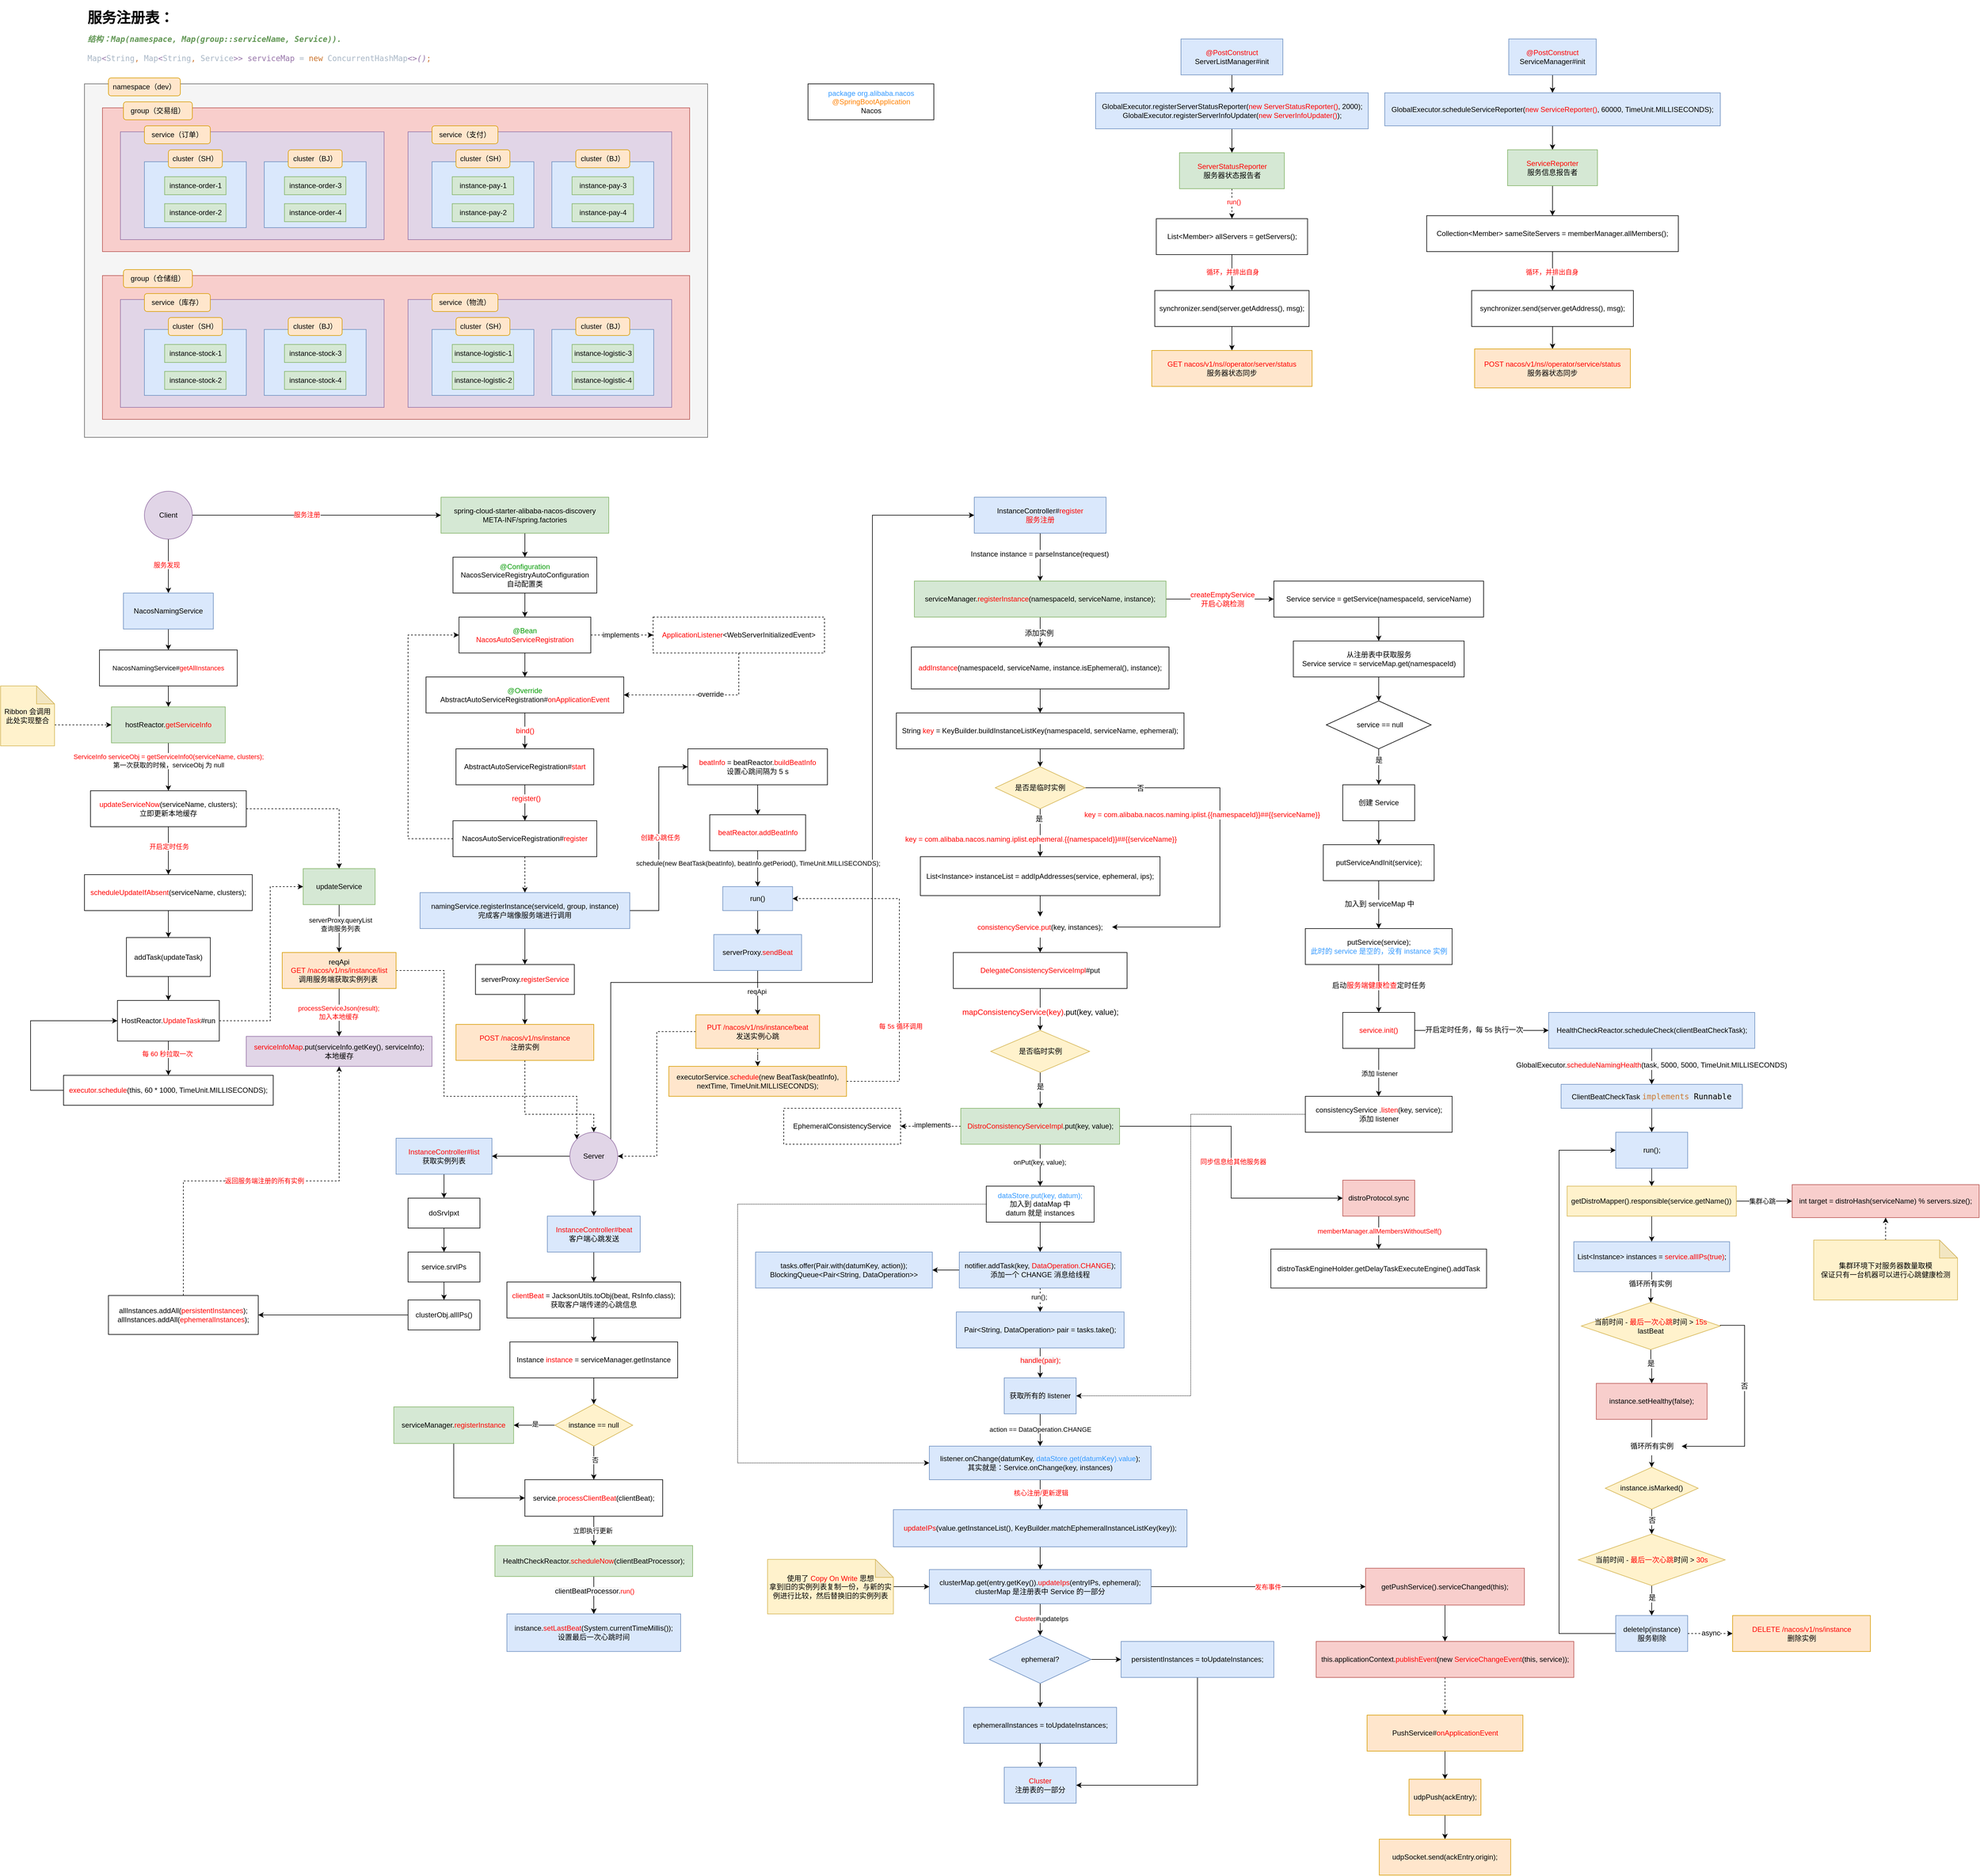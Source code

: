 <mxfile version="15.9.6" type="github">
  <diagram id="hunALPwYAO61CZnnPAhh" name="Page-1">
    <mxGraphModel dx="2075" dy="688" grid="1" gridSize="10" guides="1" tooltips="1" connect="1" arrows="1" fold="1" page="1" pageScale="1" pageWidth="827" pageHeight="1169" math="0" shadow="0">
      <root>
        <mxCell id="0" />
        <mxCell id="1" parent="0" />
        <mxCell id="QPYpN62NB8-uVr394qq1-2" value="&lt;span style=&quot;color: rgb(51 , 153 , 255)&quot;&gt;package org.alibaba.nacos&lt;/span&gt;&lt;font color=&quot;#ff8000&quot;&gt;&lt;br&gt;@SpringBootApplication&lt;br&gt;&lt;/font&gt;Nacos" style="rounded=0;whiteSpace=wrap;html=1;" parent="1" vertex="1">
          <mxGeometry x="1267.5" y="170" width="210" height="60" as="geometry" />
        </mxCell>
        <mxCell id="zgKmjXe5RocedFzESMuj-3" value="" style="edgeStyle=orthogonalEdgeStyle;rounded=0;orthogonalLoop=1;jettySize=auto;html=1;" parent="1" source="zgKmjXe5RocedFzESMuj-1" target="zgKmjXe5RocedFzESMuj-2" edge="1">
          <mxGeometry relative="1" as="geometry" />
        </mxCell>
        <mxCell id="zgKmjXe5RocedFzESMuj-1" value="spring-cloud-starter-alibaba-nacos-discovery&lt;br&gt;META-INF/spring.factories" style="rounded=0;whiteSpace=wrap;html=1;fillColor=#d5e8d4;strokeColor=#82b366;" parent="1" vertex="1">
          <mxGeometry x="655" y="860" width="280" height="60" as="geometry" />
        </mxCell>
        <mxCell id="zgKmjXe5RocedFzESMuj-6" value="" style="edgeStyle=orthogonalEdgeStyle;rounded=0;orthogonalLoop=1;jettySize=auto;html=1;fontFamily=Helvetica;fontSize=12;fontColor=none;" parent="1" source="zgKmjXe5RocedFzESMuj-2" target="zgKmjXe5RocedFzESMuj-5" edge="1">
          <mxGeometry relative="1" as="geometry" />
        </mxCell>
        <mxCell id="zgKmjXe5RocedFzESMuj-2" value="&lt;font color=&quot;#009900&quot;&gt;@Configuration&lt;br&gt;&lt;/font&gt;NacosServiceRegistryAutoConfiguration&lt;br&gt;自动配置类" style="whiteSpace=wrap;html=1;rounded=0;" parent="1" vertex="1">
          <mxGeometry x="675" y="960" width="240" height="60" as="geometry" />
        </mxCell>
        <mxCell id="zgKmjXe5RocedFzESMuj-8" value="" style="edgeStyle=orthogonalEdgeStyle;rounded=0;orthogonalLoop=1;jettySize=auto;html=1;fontFamily=Helvetica;fontSize=12;fontColor=none;dashed=1;" parent="1" source="zgKmjXe5RocedFzESMuj-5" target="zgKmjXe5RocedFzESMuj-7" edge="1">
          <mxGeometry relative="1" as="geometry" />
        </mxCell>
        <mxCell id="zgKmjXe5RocedFzESMuj-9" value="implements" style="edgeLabel;html=1;align=center;verticalAlign=middle;resizable=0;points=[];fontSize=12;fontFamily=Helvetica;fontColor=none;" parent="zgKmjXe5RocedFzESMuj-8" vertex="1" connectable="0">
          <mxGeometry x="0.038" y="-3" relative="1" as="geometry">
            <mxPoint x="-4" y="-3" as="offset" />
          </mxGeometry>
        </mxCell>
        <mxCell id="zgKmjXe5RocedFzESMuj-14" value="" style="edgeStyle=orthogonalEdgeStyle;rounded=0;orthogonalLoop=1;jettySize=auto;html=1;fontFamily=Helvetica;fontSize=12;fontColor=none;" parent="1" source="zgKmjXe5RocedFzESMuj-5" target="zgKmjXe5RocedFzESMuj-13" edge="1">
          <mxGeometry relative="1" as="geometry" />
        </mxCell>
        <mxCell id="zgKmjXe5RocedFzESMuj-5" value="&lt;font color=&quot;#009900&quot;&gt;@Bean&lt;br&gt;&lt;/font&gt;&lt;font color=&quot;#ff0000&quot;&gt;NacosAutoServiceRegistration&lt;/font&gt;" style="whiteSpace=wrap;html=1;rounded=0;" parent="1" vertex="1">
          <mxGeometry x="685" y="1060" width="220" height="60" as="geometry" />
        </mxCell>
        <mxCell id="zgKmjXe5RocedFzESMuj-23" style="edgeStyle=orthogonalEdgeStyle;rounded=0;orthogonalLoop=1;jettySize=auto;html=1;entryX=1;entryY=0.5;entryDx=0;entryDy=0;fontFamily=Helvetica;fontSize=12;fontColor=#FF0000;dashed=1;" parent="1" source="zgKmjXe5RocedFzESMuj-7" target="zgKmjXe5RocedFzESMuj-13" edge="1">
          <mxGeometry relative="1" as="geometry">
            <Array as="points">
              <mxPoint x="1152" y="1190" />
            </Array>
          </mxGeometry>
        </mxCell>
        <mxCell id="zgKmjXe5RocedFzESMuj-24" value="override" style="edgeLabel;html=1;align=center;verticalAlign=middle;resizable=0;points=[];fontSize=12;fontFamily=Helvetica;fontColor=#000000;" parent="zgKmjXe5RocedFzESMuj-23" vertex="1" connectable="0">
          <mxGeometry x="-0.107" y="-1" relative="1" as="geometry">
            <mxPoint as="offset" />
          </mxGeometry>
        </mxCell>
        <mxCell id="zgKmjXe5RocedFzESMuj-7" value="&lt;font color=&quot;#ff0000&quot;&gt;ApplicationListener&lt;/font&gt;&amp;lt;WebServerInitializedEvent&amp;gt;" style="whiteSpace=wrap;html=1;rounded=0;dashed=1;" parent="1" vertex="1">
          <mxGeometry x="1009" y="1060" width="286" height="60" as="geometry" />
        </mxCell>
        <mxCell id="zgKmjXe5RocedFzESMuj-18" value="bind()" style="edgeStyle=orthogonalEdgeStyle;rounded=0;orthogonalLoop=1;jettySize=auto;html=1;fontFamily=Helvetica;fontSize=12;fontColor=#FF0000;" parent="1" source="zgKmjXe5RocedFzESMuj-13" target="zgKmjXe5RocedFzESMuj-17" edge="1">
          <mxGeometry relative="1" as="geometry" />
        </mxCell>
        <mxCell id="zgKmjXe5RocedFzESMuj-13" value="&lt;font color=&quot;#009900&quot;&gt;@Override&lt;/font&gt;&lt;br&gt;AbstractAutoServiceRegistration#&lt;font color=&quot;#ff0000&quot;&gt;onApplicationEvent&lt;/font&gt;" style="whiteSpace=wrap;html=1;rounded=0;" parent="1" vertex="1">
          <mxGeometry x="630" y="1160" width="330" height="60" as="geometry" />
        </mxCell>
        <mxCell id="zgKmjXe5RocedFzESMuj-20" value="" style="edgeStyle=orthogonalEdgeStyle;rounded=0;orthogonalLoop=1;jettySize=auto;html=1;fontFamily=Helvetica;fontSize=12;fontColor=#FF0000;" parent="1" source="zgKmjXe5RocedFzESMuj-17" target="zgKmjXe5RocedFzESMuj-19" edge="1">
          <mxGeometry relative="1" as="geometry" />
        </mxCell>
        <mxCell id="zgKmjXe5RocedFzESMuj-22" value="register()" style="edgeLabel;html=1;align=center;verticalAlign=middle;resizable=0;points=[];fontSize=12;fontFamily=Helvetica;fontColor=#FF0000;" parent="zgKmjXe5RocedFzESMuj-20" vertex="1" connectable="0">
          <mxGeometry x="-0.257" y="2" relative="1" as="geometry">
            <mxPoint as="offset" />
          </mxGeometry>
        </mxCell>
        <mxCell id="zgKmjXe5RocedFzESMuj-17" value="AbstractAutoServiceRegistration#&lt;font color=&quot;#ff0000&quot;&gt;start&lt;/font&gt;" style="whiteSpace=wrap;html=1;rounded=0;" parent="1" vertex="1">
          <mxGeometry x="680" y="1280" width="230" height="60" as="geometry" />
        </mxCell>
        <mxCell id="zgKmjXe5RocedFzESMuj-28" value="" style="edgeStyle=orthogonalEdgeStyle;rounded=0;orthogonalLoop=1;jettySize=auto;html=1;dashed=1;fontFamily=Helvetica;fontSize=12;fontColor=#FF0000;" parent="1" source="zgKmjXe5RocedFzESMuj-19" target="zgKmjXe5RocedFzESMuj-27" edge="1">
          <mxGeometry relative="1" as="geometry" />
        </mxCell>
        <mxCell id="2PmmHMX1RF9NsNLcKvbn-105" style="edgeStyle=orthogonalEdgeStyle;rounded=0;orthogonalLoop=1;jettySize=auto;html=1;exitX=0;exitY=0.5;exitDx=0;exitDy=0;entryX=0;entryY=0.5;entryDx=0;entryDy=0;fontColor=#FF0000;dashed=1;" parent="1" source="zgKmjXe5RocedFzESMuj-19" target="zgKmjXe5RocedFzESMuj-5" edge="1">
          <mxGeometry relative="1" as="geometry">
            <Array as="points">
              <mxPoint x="600" y="1430" />
              <mxPoint x="600" y="1090" />
            </Array>
          </mxGeometry>
        </mxCell>
        <mxCell id="zgKmjXe5RocedFzESMuj-19" value="NacosAutoServiceRegistration#&lt;font color=&quot;#ff0000&quot;&gt;register&lt;/font&gt;" style="whiteSpace=wrap;html=1;rounded=0;" parent="1" vertex="1">
          <mxGeometry x="675" y="1400" width="240" height="60" as="geometry" />
        </mxCell>
        <mxCell id="eIaxBUfPHbvmFYsHHjmo-70" style="edgeStyle=orthogonalEdgeStyle;rounded=0;jumpStyle=none;jumpSize=1;orthogonalLoop=1;jettySize=auto;html=1;exitX=0.5;exitY=1;exitDx=0;exitDy=0;fontColor=#FF0000;" edge="1" parent="1" source="zgKmjXe5RocedFzESMuj-27" target="eIaxBUfPHbvmFYsHHjmo-63">
          <mxGeometry relative="1" as="geometry" />
        </mxCell>
        <mxCell id="eIaxBUfPHbvmFYsHHjmo-71" style="edgeStyle=orthogonalEdgeStyle;rounded=0;jumpStyle=none;jumpSize=1;orthogonalLoop=1;jettySize=auto;html=1;exitX=1;exitY=0.5;exitDx=0;exitDy=0;fontColor=#FF0000;entryX=0;entryY=0.5;entryDx=0;entryDy=0;" edge="1" parent="1" source="zgKmjXe5RocedFzESMuj-27" target="eIaxBUfPHbvmFYsHHjmo-69">
          <mxGeometry relative="1" as="geometry" />
        </mxCell>
        <mxCell id="eIaxBUfPHbvmFYsHHjmo-79" value="创建心跳任务" style="edgeLabel;html=1;align=center;verticalAlign=middle;resizable=0;points=[];fontColor=#FF0000;" vertex="1" connectable="0" parent="eIaxBUfPHbvmFYsHHjmo-71">
          <mxGeometry x="-0.268" y="-2" relative="1" as="geometry">
            <mxPoint y="-47" as="offset" />
          </mxGeometry>
        </mxCell>
        <mxCell id="zgKmjXe5RocedFzESMuj-27" value="namingService.registerInstance(serviceId, group, instance)&lt;br&gt;完成客户端像服务端进行调用" style="whiteSpace=wrap;html=1;rounded=0;fillColor=#dae8fc;strokeColor=#6c8ebf;" parent="1" vertex="1">
          <mxGeometry x="620" y="1520" width="350" height="60" as="geometry" />
        </mxCell>
        <mxCell id="zgKmjXe5RocedFzESMuj-32" style="edgeStyle=orthogonalEdgeStyle;rounded=0;orthogonalLoop=1;jettySize=auto;html=1;exitX=1;exitY=0;exitDx=0;exitDy=0;fontFamily=Helvetica;fontSize=12;fontColor=#000000;entryX=0;entryY=0.5;entryDx=0;entryDy=0;" parent="1" source="eIaxBUfPHbvmFYsHHjmo-45" target="zgKmjXe5RocedFzESMuj-31" edge="1">
          <mxGeometry relative="1" as="geometry">
            <mxPoint x="1345" y="1450" as="targetPoint" />
            <Array as="points">
              <mxPoint x="938" y="1670" />
              <mxPoint x="1375" y="1670" />
              <mxPoint x="1375" y="890" />
            </Array>
          </mxGeometry>
        </mxCell>
        <mxCell id="eIaxBUfPHbvmFYsHHjmo-68" style="edgeStyle=orthogonalEdgeStyle;rounded=0;orthogonalLoop=1;jettySize=auto;html=1;exitX=0.5;exitY=1;exitDx=0;exitDy=0;entryX=0.5;entryY=0;entryDx=0;entryDy=0;fontColor=#FF0000;dashed=1;jumpStyle=none;jumpSize=1;" edge="1" parent="1" source="zgKmjXe5RocedFzESMuj-29" target="eIaxBUfPHbvmFYsHHjmo-45">
          <mxGeometry relative="1" as="geometry">
            <Array as="points">
              <mxPoint x="795" y="1890" />
              <mxPoint x="910" y="1890" />
            </Array>
          </mxGeometry>
        </mxCell>
        <mxCell id="zgKmjXe5RocedFzESMuj-29" value="&lt;font color=&quot;#ff0000&quot;&gt;POST /nacos/v1/ns/instance&lt;/font&gt;&lt;br&gt;注册实例" style="whiteSpace=wrap;html=1;rounded=0;fillColor=#ffe6cc;strokeColor=#d79b00;" parent="1" vertex="1">
          <mxGeometry x="680" y="1740" width="230" height="60" as="geometry" />
        </mxCell>
        <mxCell id="zgKmjXe5RocedFzESMuj-34" value="" style="edgeStyle=orthogonalEdgeStyle;rounded=0;orthogonalLoop=1;jettySize=auto;html=1;fontFamily=Helvetica;fontSize=12;fontColor=#000000;" parent="1" source="zgKmjXe5RocedFzESMuj-31" target="zgKmjXe5RocedFzESMuj-33" edge="1">
          <mxGeometry relative="1" as="geometry" />
        </mxCell>
        <mxCell id="zgKmjXe5RocedFzESMuj-35" value="Instance instance = parseInstance(request)" style="edgeLabel;html=1;align=center;verticalAlign=middle;resizable=0;points=[];fontSize=12;fontFamily=Helvetica;fontColor=#000000;" parent="zgKmjXe5RocedFzESMuj-34" vertex="1" connectable="0">
          <mxGeometry x="-0.125" y="-1" relative="1" as="geometry">
            <mxPoint as="offset" />
          </mxGeometry>
        </mxCell>
        <mxCell id="zgKmjXe5RocedFzESMuj-31" value="&lt;font color=&quot;#000000&quot;&gt;InstanceController#&lt;/font&gt;&lt;font color=&quot;#ff0000&quot;&gt;register&lt;br&gt;服务注册&lt;br&gt;&lt;/font&gt;" style="rounded=0;whiteSpace=wrap;html=1;fontFamily=Helvetica;fontSize=12;fillColor=#dae8fc;strokeColor=#6c8ebf;" parent="1" vertex="1">
          <mxGeometry x="1545" y="860" width="220" height="60" as="geometry" />
        </mxCell>
        <mxCell id="zgKmjXe5RocedFzESMuj-37" value="" style="edgeStyle=orthogonalEdgeStyle;rounded=0;orthogonalLoop=1;jettySize=auto;html=1;fontFamily=Helvetica;fontSize=12;fontColor=#000000;" parent="1" source="zgKmjXe5RocedFzESMuj-33" target="zgKmjXe5RocedFzESMuj-36" edge="1">
          <mxGeometry relative="1" as="geometry" />
        </mxCell>
        <mxCell id="zgKmjXe5RocedFzESMuj-38" value="&lt;font color=&quot;#ff0000&quot;&gt;createEmptyService&lt;br&gt;开启心跳检测&lt;/font&gt;" style="edgeLabel;html=1;align=center;verticalAlign=middle;resizable=0;points=[];fontSize=12;fontFamily=Helvetica;fontColor=#000000;" parent="zgKmjXe5RocedFzESMuj-37" vertex="1" connectable="0">
          <mxGeometry x="-0.365" y="-4" relative="1" as="geometry">
            <mxPoint x="37" y="-4" as="offset" />
          </mxGeometry>
        </mxCell>
        <mxCell id="zgKmjXe5RocedFzESMuj-100" value="" style="edgeStyle=orthogonalEdgeStyle;rounded=0;orthogonalLoop=1;jettySize=auto;html=1;fontFamily=Helvetica;fontSize=12;fontColor=#000000;" parent="1" source="zgKmjXe5RocedFzESMuj-33" target="zgKmjXe5RocedFzESMuj-99" edge="1">
          <mxGeometry relative="1" as="geometry" />
        </mxCell>
        <mxCell id="zgKmjXe5RocedFzESMuj-101" value="添加实例" style="edgeLabel;html=1;align=center;verticalAlign=middle;resizable=0;points=[];fontSize=12;fontFamily=Helvetica;fontColor=#000000;" parent="zgKmjXe5RocedFzESMuj-100" vertex="1" connectable="0">
          <mxGeometry x="0.05" y="-2" relative="1" as="geometry">
            <mxPoint as="offset" />
          </mxGeometry>
        </mxCell>
        <mxCell id="zgKmjXe5RocedFzESMuj-33" value="&lt;font color=&quot;#000000&quot;&gt;serviceManager.&lt;/font&gt;&lt;font color=&quot;#ff0000&quot;&gt;registerInstance&lt;/font&gt;&lt;font color=&quot;#000000&quot;&gt;(namespaceId, serviceName, instance);&lt;/font&gt;" style="whiteSpace=wrap;html=1;fillColor=#d5e8d4;rounded=0;strokeColor=#82b366;" parent="1" vertex="1">
          <mxGeometry x="1445" y="1000" width="420" height="60" as="geometry" />
        </mxCell>
        <mxCell id="zgKmjXe5RocedFzESMuj-40" value="" style="edgeStyle=orthogonalEdgeStyle;rounded=0;orthogonalLoop=1;jettySize=auto;html=1;fontFamily=Helvetica;fontSize=12;fontColor=#000000;" parent="1" source="zgKmjXe5RocedFzESMuj-36" target="zgKmjXe5RocedFzESMuj-39" edge="1">
          <mxGeometry relative="1" as="geometry" />
        </mxCell>
        <mxCell id="zgKmjXe5RocedFzESMuj-36" value="&lt;font color=&quot;#000000&quot;&gt;Service service = getService(namespaceId, serviceName)&lt;/font&gt;" style="whiteSpace=wrap;html=1;fillColor=none;fontColor=#009900;rounded=0;gradientColor=none;" parent="1" vertex="1">
          <mxGeometry x="2045" y="1000" width="350" height="60" as="geometry" />
        </mxCell>
        <mxCell id="zgKmjXe5RocedFzESMuj-46" value="" style="edgeStyle=orthogonalEdgeStyle;rounded=0;orthogonalLoop=1;jettySize=auto;html=1;fontFamily=Helvetica;fontSize=12;fontColor=#000000;" parent="1" source="zgKmjXe5RocedFzESMuj-39" target="zgKmjXe5RocedFzESMuj-45" edge="1">
          <mxGeometry relative="1" as="geometry" />
        </mxCell>
        <mxCell id="zgKmjXe5RocedFzESMuj-39" value="&lt;span style=&quot;color: rgb(0 , 0 , 0) ; background-color: rgb(255 , 255 , 255)&quot;&gt;从注册表中获取服务&lt;/span&gt;&lt;br style=&quot;color: rgb(0 , 0 , 0)&quot;&gt;&lt;span style=&quot;color: rgb(0 , 0 , 0) ; background-color: rgb(255 , 255 , 255)&quot;&gt;Service service = serviceMap.get(namespaceId)&lt;/span&gt;" style="whiteSpace=wrap;html=1;fillColor=none;fontColor=#009900;rounded=0;gradientColor=none;" parent="1" vertex="1">
          <mxGeometry x="2077.5" y="1100" width="285" height="60" as="geometry" />
        </mxCell>
        <mxCell id="zgKmjXe5RocedFzESMuj-48" value="" style="edgeStyle=orthogonalEdgeStyle;rounded=0;orthogonalLoop=1;jettySize=auto;html=1;fontFamily=Helvetica;fontSize=12;fontColor=#000000;" parent="1" source="zgKmjXe5RocedFzESMuj-45" target="zgKmjXe5RocedFzESMuj-47" edge="1">
          <mxGeometry relative="1" as="geometry" />
        </mxCell>
        <mxCell id="zgKmjXe5RocedFzESMuj-49" value="是" style="edgeLabel;html=1;align=center;verticalAlign=middle;resizable=0;points=[];fontSize=12;fontFamily=Helvetica;fontColor=#000000;" parent="zgKmjXe5RocedFzESMuj-48" vertex="1" connectable="0">
          <mxGeometry x="-0.367" relative="1" as="geometry">
            <mxPoint as="offset" />
          </mxGeometry>
        </mxCell>
        <mxCell id="zgKmjXe5RocedFzESMuj-45" value="&lt;span style=&quot;color: rgb(0 , 0 , 0) ; background-color: rgb(255 , 255 , 255)&quot;&gt;&amp;nbsp;service == null&lt;/span&gt;" style="rhombus;whiteSpace=wrap;html=1;fillColor=none;fontColor=#009900;rounded=0;gradientColor=none;" parent="1" vertex="1">
          <mxGeometry x="2132.5" y="1200" width="175" height="80" as="geometry" />
        </mxCell>
        <mxCell id="zgKmjXe5RocedFzESMuj-51" value="" style="edgeStyle=orthogonalEdgeStyle;rounded=0;orthogonalLoop=1;jettySize=auto;html=1;fontFamily=Helvetica;fontSize=12;fontColor=#000000;" parent="1" source="zgKmjXe5RocedFzESMuj-47" target="zgKmjXe5RocedFzESMuj-50" edge="1">
          <mxGeometry relative="1" as="geometry" />
        </mxCell>
        <mxCell id="zgKmjXe5RocedFzESMuj-47" value="&lt;font color=&quot;#000000&quot;&gt;创建 Service&lt;/font&gt;" style="whiteSpace=wrap;html=1;fillColor=none;fontColor=#009900;rounded=0;gradientColor=none;" parent="1" vertex="1">
          <mxGeometry x="2160" y="1340" width="120" height="60" as="geometry" />
        </mxCell>
        <mxCell id="zgKmjXe5RocedFzESMuj-54" value="" style="edgeStyle=orthogonalEdgeStyle;rounded=0;orthogonalLoop=1;jettySize=auto;html=1;fontFamily=Helvetica;fontSize=12;fontColor=#000000;" parent="1" source="zgKmjXe5RocedFzESMuj-50" target="zgKmjXe5RocedFzESMuj-53" edge="1">
          <mxGeometry relative="1" as="geometry" />
        </mxCell>
        <mxCell id="zgKmjXe5RocedFzESMuj-55" value="加入到&amp;nbsp;serviceMap 中" style="edgeLabel;html=1;align=center;verticalAlign=middle;resizable=0;points=[];fontSize=12;fontFamily=Helvetica;fontColor=#000000;" parent="zgKmjXe5RocedFzESMuj-54" vertex="1" connectable="0">
          <mxGeometry x="-0.025" y="1" relative="1" as="geometry">
            <mxPoint as="offset" />
          </mxGeometry>
        </mxCell>
        <mxCell id="zgKmjXe5RocedFzESMuj-50" value="&lt;font color=&quot;#000000&quot;&gt;putServiceAndInit(service);&lt;/font&gt;" style="whiteSpace=wrap;html=1;fillColor=none;fontColor=#009900;rounded=0;gradientColor=none;" parent="1" vertex="1">
          <mxGeometry x="2127.5" y="1440" width="185" height="60" as="geometry" />
        </mxCell>
        <mxCell id="zgKmjXe5RocedFzESMuj-57" value="" style="edgeStyle=orthogonalEdgeStyle;rounded=0;orthogonalLoop=1;jettySize=auto;html=1;fontFamily=Helvetica;fontSize=12;fontColor=#000000;" parent="1" source="zgKmjXe5RocedFzESMuj-53" target="zgKmjXe5RocedFzESMuj-56" edge="1">
          <mxGeometry relative="1" as="geometry" />
        </mxCell>
        <mxCell id="zgKmjXe5RocedFzESMuj-58" value="启动&lt;font color=&quot;#ff0000&quot;&gt;服务端健康检查&lt;/font&gt;定时任务" style="edgeLabel;html=1;align=center;verticalAlign=middle;resizable=0;points=[];fontSize=12;fontFamily=Helvetica;fontColor=#000000;" parent="zgKmjXe5RocedFzESMuj-57" vertex="1" connectable="0">
          <mxGeometry x="-0.125" relative="1" as="geometry">
            <mxPoint as="offset" />
          </mxGeometry>
        </mxCell>
        <mxCell id="zgKmjXe5RocedFzESMuj-53" value="&lt;font color=&quot;#000000&quot;&gt;putService(service);&lt;/font&gt;&lt;br&gt;&lt;font color=&quot;#3399ff&quot;&gt;此时的 service 是空的，没有 instance 实例&lt;/font&gt;" style="whiteSpace=wrap;html=1;fillColor=none;fontColor=#009900;rounded=0;gradientColor=none;" parent="1" vertex="1">
          <mxGeometry x="2097.5" y="1580" width="245" height="60" as="geometry" />
        </mxCell>
        <mxCell id="zgKmjXe5RocedFzESMuj-60" value="" style="edgeStyle=orthogonalEdgeStyle;rounded=0;orthogonalLoop=1;jettySize=auto;html=1;fontFamily=Helvetica;fontSize=12;fontColor=#3399FF;entryX=0;entryY=0.5;entryDx=0;entryDy=0;" parent="1" source="zgKmjXe5RocedFzESMuj-56" target="eIaxBUfPHbvmFYsHHjmo-57" edge="1">
          <mxGeometry relative="1" as="geometry" />
        </mxCell>
        <mxCell id="zgKmjXe5RocedFzESMuj-61" value="开启定时任务，每 5s 执行一次" style="edgeLabel;html=1;align=center;verticalAlign=middle;resizable=0;points=[];fontSize=12;fontFamily=Helvetica;fontColor=#000000;" parent="zgKmjXe5RocedFzESMuj-60" vertex="1" connectable="0">
          <mxGeometry x="-0.12" y="1" relative="1" as="geometry">
            <mxPoint as="offset" />
          </mxGeometry>
        </mxCell>
        <mxCell id="2PmmHMX1RF9NsNLcKvbn-2" value="" style="edgeStyle=orthogonalEdgeStyle;rounded=0;orthogonalLoop=1;jettySize=auto;html=1;fontColor=#000000;" parent="1" source="zgKmjXe5RocedFzESMuj-56" target="2PmmHMX1RF9NsNLcKvbn-1" edge="1">
          <mxGeometry relative="1" as="geometry" />
        </mxCell>
        <mxCell id="2PmmHMX1RF9NsNLcKvbn-3" value="添加 listener" style="edgeLabel;html=1;align=center;verticalAlign=middle;resizable=0;points=[];fontColor=#000000;" parent="2PmmHMX1RF9NsNLcKvbn-2" vertex="1" connectable="0">
          <mxGeometry x="0.05" y="1" relative="1" as="geometry">
            <mxPoint as="offset" />
          </mxGeometry>
        </mxCell>
        <mxCell id="zgKmjXe5RocedFzESMuj-56" value="&lt;font color=&quot;#ff0000&quot;&gt;service.init()&lt;/font&gt;" style="whiteSpace=wrap;html=1;fillColor=none;fontColor=#009900;rounded=0;gradientColor=none;" parent="1" vertex="1">
          <mxGeometry x="2160" y="1720" width="120" height="60" as="geometry" />
        </mxCell>
        <mxCell id="zgKmjXe5RocedFzESMuj-67" value="" style="edgeStyle=orthogonalEdgeStyle;rounded=0;orthogonalLoop=1;jettySize=auto;html=1;fontFamily=Helvetica;fontSize=12;fontColor=#000000;exitX=0.5;exitY=1;exitDx=0;exitDy=0;" parent="1" source="eIaxBUfPHbvmFYsHHjmo-113" target="zgKmjXe5RocedFzESMuj-70" edge="1">
          <mxGeometry relative="1" as="geometry">
            <mxPoint x="2676" y="2082.75" as="sourcePoint" />
            <mxPoint x="2675.6" y="2147.75" as="targetPoint" />
            <Array as="points">
              <mxPoint x="2676" y="2172.75" />
            </Array>
          </mxGeometry>
        </mxCell>
        <mxCell id="zgKmjXe5RocedFzESMuj-68" value="循环所有实例" style="edgeLabel;html=1;align=center;verticalAlign=middle;resizable=0;points=[];fontSize=12;fontFamily=Helvetica;fontColor=#000000;" parent="zgKmjXe5RocedFzESMuj-67" vertex="1" connectable="0">
          <mxGeometry x="-0.173" y="-1" relative="1" as="geometry">
            <mxPoint as="offset" />
          </mxGeometry>
        </mxCell>
        <mxCell id="zgKmjXe5RocedFzESMuj-78" value="" style="edgeStyle=orthogonalEdgeStyle;rounded=0;orthogonalLoop=1;jettySize=auto;html=1;fontFamily=Helvetica;fontSize=12;fontColor=#000000;" parent="1" source="zgKmjXe5RocedFzESMuj-64" target="zgKmjXe5RocedFzESMuj-77" edge="1">
          <mxGeometry relative="1" as="geometry" />
        </mxCell>
        <mxCell id="zgKmjXe5RocedFzESMuj-64" value="ClientBeatCheckTask&amp;nbsp;&lt;span style=&quot;font-family: &amp;#34;jetbrains mono&amp;#34; , monospace ; font-size: 9.8pt ; color: rgb(204 , 120 , 50)&quot;&gt;implements &lt;/span&gt;&lt;span style=&quot;font-family: &amp;#34;jetbrains mono&amp;#34; , monospace ; font-size: 9.8pt&quot;&gt;&lt;font color=&quot;#000000&quot;&gt;Runnable&lt;/font&gt;&lt;/span&gt;" style="whiteSpace=wrap;html=1;fillColor=#dae8fc;rounded=0;strokeColor=#6c8ebf;" parent="1" vertex="1">
          <mxGeometry x="2524.35" y="1840" width="302.5" height="40" as="geometry" />
        </mxCell>
        <mxCell id="zgKmjXe5RocedFzESMuj-72" value="" style="edgeStyle=orthogonalEdgeStyle;rounded=0;orthogonalLoop=1;jettySize=auto;html=1;fontFamily=Helvetica;fontSize=12;fontColor=#000000;" parent="1" source="zgKmjXe5RocedFzESMuj-70" target="zgKmjXe5RocedFzESMuj-71" edge="1">
          <mxGeometry relative="1" as="geometry" />
        </mxCell>
        <mxCell id="zgKmjXe5RocedFzESMuj-73" value="是" style="edgeLabel;html=1;align=center;verticalAlign=middle;resizable=0;points=[];fontSize=12;fontFamily=Helvetica;fontColor=#000000;" parent="zgKmjXe5RocedFzESMuj-72" vertex="1" connectable="0">
          <mxGeometry x="-0.32" y="-3" relative="1" as="geometry">
            <mxPoint x="3" y="3" as="offset" />
          </mxGeometry>
        </mxCell>
        <mxCell id="zgKmjXe5RocedFzESMuj-79" style="edgeStyle=orthogonalEdgeStyle;rounded=0;orthogonalLoop=1;jettySize=auto;html=1;exitX=1;exitY=0.5;exitDx=0;exitDy=0;fontFamily=Helvetica;fontSize=12;fontColor=#000000;entryX=1;entryY=0.5;entryDx=0;entryDy=0;" parent="1" source="zgKmjXe5RocedFzESMuj-70" target="zgKmjXe5RocedFzESMuj-81" edge="1">
          <mxGeometry relative="1" as="geometry">
            <mxPoint x="2820.6" y="2459.25" as="targetPoint" />
            <Array as="points">
              <mxPoint x="2830.6" y="2242.25" />
              <mxPoint x="2830.6" y="2444.25" />
            </Array>
          </mxGeometry>
        </mxCell>
        <mxCell id="zgKmjXe5RocedFzESMuj-86" value="否" style="edgeLabel;html=1;align=center;verticalAlign=middle;resizable=0;points=[];fontSize=12;fontFamily=Helvetica;fontColor=#000000;" parent="zgKmjXe5RocedFzESMuj-79" vertex="1" connectable="0">
          <mxGeometry x="-0.18" y="3" relative="1" as="geometry">
            <mxPoint x="-4" as="offset" />
          </mxGeometry>
        </mxCell>
        <mxCell id="zgKmjXe5RocedFzESMuj-70" value="当前时间 - &lt;font color=&quot;#ff0000&quot;&gt;最后一次心跳&lt;/font&gt;时间 &amp;gt; &lt;font color=&quot;#ff0000&quot;&gt;15s&lt;/font&gt;&lt;br&gt;lastBeat" style="rhombus;whiteSpace=wrap;html=1;fontFamily=Helvetica;fontSize=12;fillColor=#fff2cc;strokeColor=#d6b656;" parent="1" vertex="1">
          <mxGeometry x="2558.1" y="2204.25" width="231.9" height="78.5" as="geometry" />
        </mxCell>
        <mxCell id="zgKmjXe5RocedFzESMuj-71" value="instance.setHealthy(false);" style="whiteSpace=wrap;html=1;fillColor=#f8cecc;strokeColor=#b85450;" parent="1" vertex="1">
          <mxGeometry x="2583.1" y="2339.25" width="185" height="60" as="geometry" />
        </mxCell>
        <mxCell id="eIaxBUfPHbvmFYsHHjmo-128" style="edgeStyle=orthogonalEdgeStyle;rounded=0;jumpStyle=none;jumpSize=1;orthogonalLoop=1;jettySize=auto;html=1;exitX=0.5;exitY=1;exitDx=0;exitDy=0;entryX=0.5;entryY=0;entryDx=0;entryDy=0;fontColor=#000000;" edge="1" parent="1" source="zgKmjXe5RocedFzESMuj-77" target="eIaxBUfPHbvmFYsHHjmo-127">
          <mxGeometry relative="1" as="geometry" />
        </mxCell>
        <mxCell id="zgKmjXe5RocedFzESMuj-77" value="&lt;font color=&quot;#000000&quot;&gt;run();&lt;/font&gt;" style="whiteSpace=wrap;html=1;fillColor=#dae8fc;rounded=0;strokeColor=#6c8ebf;" parent="1" vertex="1">
          <mxGeometry x="2615.6" y="1920" width="120" height="60" as="geometry" />
        </mxCell>
        <mxCell id="zgKmjXe5RocedFzESMuj-85" value="" style="edgeStyle=orthogonalEdgeStyle;rounded=0;orthogonalLoop=1;jettySize=auto;html=1;fontFamily=Helvetica;fontSize=12;fontColor=#000000;entryX=0.5;entryY=0;entryDx=0;entryDy=0;" parent="1" source="zgKmjXe5RocedFzESMuj-81" target="zgKmjXe5RocedFzESMuj-87" edge="1">
          <mxGeometry relative="1" as="geometry">
            <mxPoint x="2675.6" y="2499.25" as="targetPoint" />
          </mxGeometry>
        </mxCell>
        <mxCell id="zgKmjXe5RocedFzESMuj-81" value="循环所有实例" style="text;html=1;strokeColor=none;fillColor=none;align=center;verticalAlign=middle;whiteSpace=wrap;rounded=0;fontFamily=Helvetica;fontSize=12;fontColor=#000000;" parent="1" vertex="1">
          <mxGeometry x="2625.6" y="2429.25" width="100" height="30" as="geometry" />
        </mxCell>
        <mxCell id="zgKmjXe5RocedFzESMuj-82" value="" style="edgeStyle=orthogonalEdgeStyle;rounded=0;orthogonalLoop=1;jettySize=auto;html=1;fontFamily=Helvetica;fontSize=12;fontColor=#000000;endArrow=none;" parent="1" source="zgKmjXe5RocedFzESMuj-71" target="zgKmjXe5RocedFzESMuj-81" edge="1">
          <mxGeometry relative="1" as="geometry">
            <mxPoint x="2675.6" y="2414.25" as="sourcePoint" />
            <mxPoint x="2675.6" y="2494.25" as="targetPoint" />
          </mxGeometry>
        </mxCell>
        <mxCell id="zgKmjXe5RocedFzESMuj-90" value="" style="edgeStyle=orthogonalEdgeStyle;rounded=0;orthogonalLoop=1;jettySize=auto;html=1;fontFamily=Helvetica;fontSize=12;fontColor=#000000;" parent="1" source="zgKmjXe5RocedFzESMuj-87" target="zgKmjXe5RocedFzESMuj-89" edge="1">
          <mxGeometry relative="1" as="geometry" />
        </mxCell>
        <mxCell id="zgKmjXe5RocedFzESMuj-91" value="否" style="edgeLabel;html=1;align=center;verticalAlign=middle;resizable=0;points=[];fontSize=12;fontFamily=Helvetica;fontColor=#000000;" parent="zgKmjXe5RocedFzESMuj-90" vertex="1" connectable="0">
          <mxGeometry x="-0.111" relative="1" as="geometry">
            <mxPoint as="offset" />
          </mxGeometry>
        </mxCell>
        <mxCell id="zgKmjXe5RocedFzESMuj-87" value="instance.isMarked()" style="rhombus;whiteSpace=wrap;html=1;fontFamily=Helvetica;fontSize=12;fillColor=#fff2cc;strokeColor=#d6b656;" parent="1" vertex="1">
          <mxGeometry x="2598.1" y="2479.25" width="155" height="70" as="geometry" />
        </mxCell>
        <mxCell id="zgKmjXe5RocedFzESMuj-93" value="" style="edgeStyle=orthogonalEdgeStyle;rounded=0;orthogonalLoop=1;jettySize=auto;html=1;fontFamily=Helvetica;fontSize=12;fontColor=#000000;" parent="1" source="zgKmjXe5RocedFzESMuj-89" target="zgKmjXe5RocedFzESMuj-92" edge="1">
          <mxGeometry relative="1" as="geometry" />
        </mxCell>
        <mxCell id="zgKmjXe5RocedFzESMuj-94" value="是" style="edgeLabel;html=1;align=center;verticalAlign=middle;resizable=0;points=[];fontSize=12;fontFamily=Helvetica;fontColor=#000000;" parent="zgKmjXe5RocedFzESMuj-93" vertex="1" connectable="0">
          <mxGeometry x="-0.2" relative="1" as="geometry">
            <mxPoint as="offset" />
          </mxGeometry>
        </mxCell>
        <mxCell id="zgKmjXe5RocedFzESMuj-89" value="当前时间 - &lt;font color=&quot;#ff0000&quot;&gt;最后一次心跳&lt;/font&gt;时间 &amp;gt; &lt;font color=&quot;#ff0000&quot;&gt;30s&lt;/font&gt;" style="rhombus;whiteSpace=wrap;html=1;fillColor=#fff2cc;strokeColor=#d6b656;" parent="1" vertex="1">
          <mxGeometry x="2553.1" y="2590.75" width="245" height="86" as="geometry" />
        </mxCell>
        <mxCell id="zgKmjXe5RocedFzESMuj-95" style="edgeStyle=orthogonalEdgeStyle;rounded=0;orthogonalLoop=1;jettySize=auto;html=1;exitX=0;exitY=0.5;exitDx=0;exitDy=0;fontFamily=Helvetica;fontSize=12;fontColor=#000000;entryX=0;entryY=0.5;entryDx=0;entryDy=0;" parent="1" source="zgKmjXe5RocedFzESMuj-92" target="zgKmjXe5RocedFzESMuj-77" edge="1">
          <mxGeometry relative="1" as="geometry">
            <mxPoint x="2450.6" y="2250" as="targetPoint" />
            <Array as="points">
              <mxPoint x="2521" y="2757" />
              <mxPoint x="2521" y="1950" />
            </Array>
          </mxGeometry>
        </mxCell>
        <mxCell id="zgKmjXe5RocedFzESMuj-97" style="edgeStyle=orthogonalEdgeStyle;rounded=0;orthogonalLoop=1;jettySize=auto;html=1;exitX=1;exitY=0.5;exitDx=0;exitDy=0;entryX=0;entryY=0.5;entryDx=0;entryDy=0;fontFamily=Helvetica;fontSize=12;fontColor=#000000;dashed=1;" parent="1" source="zgKmjXe5RocedFzESMuj-92" target="zgKmjXe5RocedFzESMuj-96" edge="1">
          <mxGeometry relative="1" as="geometry" />
        </mxCell>
        <mxCell id="zgKmjXe5RocedFzESMuj-98" value="async" style="edgeLabel;html=1;align=center;verticalAlign=middle;resizable=0;points=[];fontSize=12;fontFamily=Helvetica;fontColor=#000000;" parent="zgKmjXe5RocedFzESMuj-97" vertex="1" connectable="0">
          <mxGeometry x="0.013" y="1" relative="1" as="geometry">
            <mxPoint as="offset" />
          </mxGeometry>
        </mxCell>
        <mxCell id="zgKmjXe5RocedFzESMuj-92" value="deleteIp(instance)&lt;br&gt;服务剔除" style="whiteSpace=wrap;html=1;fillColor=#dae8fc;strokeColor=#6c8ebf;" parent="1" vertex="1">
          <mxGeometry x="2615.6" y="2726.75" width="120" height="60" as="geometry" />
        </mxCell>
        <mxCell id="zgKmjXe5RocedFzESMuj-96" value="&lt;font color=&quot;#ff0000&quot;&gt;DELETE /nacos/v1/ns/instance&lt;br&gt;&lt;/font&gt;删除实例" style="whiteSpace=wrap;html=1;rounded=0;fillColor=#ffe6cc;strokeColor=#d79b00;" parent="1" vertex="1">
          <mxGeometry x="2810.6" y="2726.75" width="230" height="60" as="geometry" />
        </mxCell>
        <mxCell id="zgKmjXe5RocedFzESMuj-108" style="edgeStyle=orthogonalEdgeStyle;rounded=0;orthogonalLoop=1;jettySize=auto;html=1;exitX=0.5;exitY=1;exitDx=0;exitDy=0;entryX=0.5;entryY=0;entryDx=0;entryDy=0;fontFamily=Helvetica;fontSize=12;fontColor=#000000;" parent="1" source="zgKmjXe5RocedFzESMuj-99" target="zgKmjXe5RocedFzESMuj-107" edge="1">
          <mxGeometry relative="1" as="geometry" />
        </mxCell>
        <mxCell id="zgKmjXe5RocedFzESMuj-99" value="&lt;font color=&quot;#ff0000&quot;&gt;addInstance&lt;/font&gt;&lt;font color=&quot;#000000&quot;&gt;(namespaceId, serviceName, instance.isEphemeral(), instance);&lt;/font&gt;" style="whiteSpace=wrap;html=1;fillColor=none;fontColor=#009900;rounded=0;gradientColor=none;" parent="1" vertex="1">
          <mxGeometry x="1440" y="1110" width="430" height="70" as="geometry" />
        </mxCell>
        <mxCell id="zgKmjXe5RocedFzESMuj-126" style="edgeStyle=orthogonalEdgeStyle;rounded=0;orthogonalLoop=1;jettySize=auto;html=1;exitX=0.5;exitY=1;exitDx=0;exitDy=0;fontFamily=Helvetica;fontSize=12;fontColor=#FF0000;" parent="1" source="zgKmjXe5RocedFzESMuj-102" target="zgKmjXe5RocedFzESMuj-125" edge="1">
          <mxGeometry relative="1" as="geometry" />
        </mxCell>
        <mxCell id="zgKmjXe5RocedFzESMuj-102" value="&lt;font color=&quot;#000000&quot;&gt;List&amp;lt;Instance&amp;gt; instanceList = addIpAddresses(service, ephemeral, ips);&lt;/font&gt;" style="whiteSpace=wrap;html=1;fillColor=none;fontColor=#009900;rounded=0;gradientColor=none;" parent="1" vertex="1">
          <mxGeometry x="1455" y="1460" width="400" height="65" as="geometry" />
        </mxCell>
        <mxCell id="zgKmjXe5RocedFzESMuj-122" value="" style="edgeStyle=orthogonalEdgeStyle;rounded=0;orthogonalLoop=1;jettySize=auto;html=1;fontFamily=Helvetica;fontSize=12;fontColor=#000000;entryX=0.5;entryY=0;entryDx=0;entryDy=0;" parent="1" source="zgKmjXe5RocedFzESMuj-104" target="zgKmjXe5RocedFzESMuj-124" edge="1">
          <mxGeometry relative="1" as="geometry">
            <mxPoint x="1655" y="1803.75" as="targetPoint" />
          </mxGeometry>
        </mxCell>
        <mxCell id="zgKmjXe5RocedFzESMuj-123" value="&lt;span style=&quot;font-size: 13.067px&quot;&gt;&lt;font color=&quot;#ff0000&quot;&gt;mapConsistencyService(key)&lt;/font&gt;.put(key, value);&lt;/span&gt;" style="edgeLabel;html=1;align=center;verticalAlign=middle;resizable=0;points=[];fontSize=12;fontFamily=Helvetica;fontColor=#000000;" parent="zgKmjXe5RocedFzESMuj-122" vertex="1" connectable="0">
          <mxGeometry x="0.095" relative="1" as="geometry">
            <mxPoint as="offset" />
          </mxGeometry>
        </mxCell>
        <mxCell id="zgKmjXe5RocedFzESMuj-104" value="&lt;font color=&quot;#ff0000&quot;&gt;DelegateConsistencyServiceImpl&lt;/font&gt;&lt;font color=&quot;#000000&quot;&gt;#put&lt;/font&gt;" style="whiteSpace=wrap;html=1;fillColor=none;fontColor=#009900;rounded=0;gradientColor=none;" parent="1" vertex="1">
          <mxGeometry x="1510" y="1620" width="290" height="60" as="geometry" />
        </mxCell>
        <mxCell id="zgKmjXe5RocedFzESMuj-112" style="edgeStyle=orthogonalEdgeStyle;rounded=0;orthogonalLoop=1;jettySize=auto;html=1;exitX=0.5;exitY=1;exitDx=0;exitDy=0;entryX=0.5;entryY=0;entryDx=0;entryDy=0;fontFamily=Helvetica;fontSize=12;fontColor=#FF0000;" parent="1" source="zgKmjXe5RocedFzESMuj-107" target="zgKmjXe5RocedFzESMuj-111" edge="1">
          <mxGeometry relative="1" as="geometry" />
        </mxCell>
        <mxCell id="zgKmjXe5RocedFzESMuj-107" value="&lt;font color=&quot;#000000&quot;&gt;String &lt;/font&gt;key&lt;font color=&quot;#000000&quot;&gt; = KeyBuilder.buildInstanceListKey(namespaceId, serviceName, ephemeral);&lt;/font&gt;" style="rounded=0;whiteSpace=wrap;html=1;fontFamily=Helvetica;fontSize=12;fontColor=#FF0000;fillColor=none;gradientColor=none;" parent="1" vertex="1">
          <mxGeometry x="1415" y="1220" width="480" height="60" as="geometry" />
        </mxCell>
        <mxCell id="zgKmjXe5RocedFzESMuj-113" style="edgeStyle=orthogonalEdgeStyle;rounded=0;orthogonalLoop=1;jettySize=auto;html=1;exitX=0.5;exitY=1;exitDx=0;exitDy=0;fontFamily=Helvetica;fontSize=12;fontColor=#FF0000;" parent="1" source="zgKmjXe5RocedFzESMuj-111" target="zgKmjXe5RocedFzESMuj-102" edge="1">
          <mxGeometry relative="1" as="geometry" />
        </mxCell>
        <mxCell id="zgKmjXe5RocedFzESMuj-114" value="key = com.alibaba.nacos.naming.iplist.ephemeral.{{namespaceId}}##{{serviceName}}" style="edgeLabel;html=1;align=center;verticalAlign=middle;resizable=0;points=[];fontSize=12;fontFamily=Helvetica;fontColor=#FF0000;" parent="zgKmjXe5RocedFzESMuj-113" vertex="1" connectable="0">
          <mxGeometry x="-0.091" y="1" relative="1" as="geometry">
            <mxPoint y="14" as="offset" />
          </mxGeometry>
        </mxCell>
        <mxCell id="zgKmjXe5RocedFzESMuj-117" value="是" style="edgeLabel;html=1;align=center;verticalAlign=middle;resizable=0;points=[];fontSize=12;fontFamily=Helvetica;fontColor=#000000;" parent="zgKmjXe5RocedFzESMuj-113" vertex="1" connectable="0">
          <mxGeometry x="-0.591" y="-2" relative="1" as="geometry">
            <mxPoint as="offset" />
          </mxGeometry>
        </mxCell>
        <mxCell id="zgKmjXe5RocedFzESMuj-115" style="edgeStyle=orthogonalEdgeStyle;rounded=0;orthogonalLoop=1;jettySize=auto;html=1;exitX=1;exitY=0.5;exitDx=0;exitDy=0;fontFamily=Helvetica;fontSize=12;fontColor=#FF0000;entryX=1;entryY=0.5;entryDx=0;entryDy=0;" parent="1" source="zgKmjXe5RocedFzESMuj-111" target="zgKmjXe5RocedFzESMuj-125" edge="1">
          <mxGeometry relative="1" as="geometry">
            <mxPoint x="1955" y="1510" as="targetPoint" />
            <Array as="points">
              <mxPoint x="1955" y="1345" />
              <mxPoint x="1955" y="1578" />
            </Array>
          </mxGeometry>
        </mxCell>
        <mxCell id="zgKmjXe5RocedFzESMuj-116" value="key = com.alibaba.nacos.naming.iplist.{{namespaceId}}##{{serviceName}}" style="edgeLabel;html=1;align=center;verticalAlign=middle;resizable=0;points=[];fontSize=12;fontFamily=Helvetica;fontColor=#FF0000;" parent="zgKmjXe5RocedFzESMuj-115" vertex="1" connectable="0">
          <mxGeometry x="0.076" y="-1" relative="1" as="geometry">
            <mxPoint x="-29" y="-73" as="offset" />
          </mxGeometry>
        </mxCell>
        <mxCell id="zgKmjXe5RocedFzESMuj-118" value="否" style="edgeLabel;html=1;align=center;verticalAlign=middle;resizable=0;points=[];fontSize=12;fontFamily=Helvetica;fontColor=#000000;" parent="zgKmjXe5RocedFzESMuj-115" vertex="1" connectable="0">
          <mxGeometry x="-0.711" y="-1" relative="1" as="geometry">
            <mxPoint as="offset" />
          </mxGeometry>
        </mxCell>
        <mxCell id="zgKmjXe5RocedFzESMuj-111" value="是否是临时实例" style="rhombus;whiteSpace=wrap;html=1;fontFamily=Helvetica;fontSize=12;fillColor=#fff2cc;strokeColor=#d6b656;" parent="1" vertex="1">
          <mxGeometry x="1580" y="1310" width="150" height="70" as="geometry" />
        </mxCell>
        <mxCell id="zgKmjXe5RocedFzESMuj-129" value="" style="edgeStyle=orthogonalEdgeStyle;rounded=0;orthogonalLoop=1;jettySize=auto;html=1;fontFamily=Helvetica;fontSize=12;fontColor=#FF0000;" parent="1" source="zgKmjXe5RocedFzESMuj-124" target="zgKmjXe5RocedFzESMuj-128" edge="1">
          <mxGeometry relative="1" as="geometry" />
        </mxCell>
        <mxCell id="zgKmjXe5RocedFzESMuj-130" value="是" style="edgeLabel;html=1;align=center;verticalAlign=middle;resizable=0;points=[];fontSize=12;fontFamily=Helvetica;fontColor=#000000;" parent="zgKmjXe5RocedFzESMuj-129" vertex="1" connectable="0">
          <mxGeometry x="-0.225" relative="1" as="geometry">
            <mxPoint as="offset" />
          </mxGeometry>
        </mxCell>
        <mxCell id="zgKmjXe5RocedFzESMuj-124" value="是否临时实例" style="rhombus;whiteSpace=wrap;html=1;fontFamily=Helvetica;fontSize=12;fillColor=#fff2cc;strokeColor=#d6b656;" parent="1" vertex="1">
          <mxGeometry x="1572.5" y="1750" width="165" height="70" as="geometry" />
        </mxCell>
        <mxCell id="zgKmjXe5RocedFzESMuj-127" style="edgeStyle=orthogonalEdgeStyle;rounded=0;orthogonalLoop=1;jettySize=auto;html=1;exitX=0.5;exitY=1;exitDx=0;exitDy=0;entryX=0.5;entryY=0;entryDx=0;entryDy=0;fontFamily=Helvetica;fontSize=12;fontColor=#FF0000;" parent="1" source="zgKmjXe5RocedFzESMuj-125" target="zgKmjXe5RocedFzESMuj-104" edge="1">
          <mxGeometry relative="1" as="geometry" />
        </mxCell>
        <mxCell id="zgKmjXe5RocedFzESMuj-125" value="&lt;span style=&quot;background-color: rgb(255 , 255 , 255)&quot;&gt;consistencyService.put&lt;/span&gt;&lt;span style=&quot;color: rgb(0 , 0 , 0) ; background-color: rgb(255 , 255 , 255)&quot;&gt;(key, instances);&lt;/span&gt;" style="text;html=1;strokeColor=none;fillColor=none;align=center;verticalAlign=middle;whiteSpace=wrap;rounded=0;fontFamily=Helvetica;fontSize=12;fontColor=#FF0000;" parent="1" vertex="1">
          <mxGeometry x="1535" y="1560" width="240" height="35" as="geometry" />
        </mxCell>
        <mxCell id="zgKmjXe5RocedFzESMuj-135" value="" style="edgeStyle=orthogonalEdgeStyle;rounded=0;orthogonalLoop=1;jettySize=auto;html=1;fontFamily=Helvetica;fontSize=12;fontColor=#000000;dashed=1;" parent="1" source="zgKmjXe5RocedFzESMuj-128" target="zgKmjXe5RocedFzESMuj-134" edge="1">
          <mxGeometry relative="1" as="geometry" />
        </mxCell>
        <mxCell id="zgKmjXe5RocedFzESMuj-136" value="implements" style="edgeLabel;html=1;align=center;verticalAlign=middle;resizable=0;points=[];fontSize=12;fontFamily=Helvetica;fontColor=#000000;" parent="zgKmjXe5RocedFzESMuj-135" vertex="1" connectable="0">
          <mxGeometry x="-0.049" y="-2" relative="1" as="geometry">
            <mxPoint as="offset" />
          </mxGeometry>
        </mxCell>
        <mxCell id="i_V08WtguQDwfHYmfHOG-2" value="" style="edgeStyle=orthogonalEdgeStyle;rounded=0;orthogonalLoop=1;jettySize=auto;html=1;" parent="1" source="zgKmjXe5RocedFzESMuj-128" target="i_V08WtguQDwfHYmfHOG-1" edge="1">
          <mxGeometry relative="1" as="geometry" />
        </mxCell>
        <mxCell id="i_V08WtguQDwfHYmfHOG-3" value="onPut(key, value);" style="edgeLabel;html=1;align=center;verticalAlign=middle;resizable=0;points=[];" parent="i_V08WtguQDwfHYmfHOG-2" vertex="1" connectable="0">
          <mxGeometry x="-0.15" y="-1" relative="1" as="geometry">
            <mxPoint as="offset" />
          </mxGeometry>
        </mxCell>
        <mxCell id="eIaxBUfPHbvmFYsHHjmo-165" style="edgeStyle=orthogonalEdgeStyle;rounded=0;jumpStyle=none;jumpSize=1;orthogonalLoop=1;jettySize=auto;html=1;exitX=1;exitY=0.5;exitDx=0;exitDy=0;entryX=0;entryY=0.5;entryDx=0;entryDy=0;fontColor=#FF0000;" edge="1" parent="1" source="zgKmjXe5RocedFzESMuj-128" target="eIaxBUfPHbvmFYsHHjmo-163">
          <mxGeometry relative="1" as="geometry" />
        </mxCell>
        <mxCell id="eIaxBUfPHbvmFYsHHjmo-166" value="同步信息给其他服务器" style="edgeLabel;html=1;align=center;verticalAlign=middle;resizable=0;points=[];fontColor=#FF0000;" vertex="1" connectable="0" parent="eIaxBUfPHbvmFYsHHjmo-165">
          <mxGeometry x="-0.005" y="3" relative="1" as="geometry">
            <mxPoint as="offset" />
          </mxGeometry>
        </mxCell>
        <mxCell id="zgKmjXe5RocedFzESMuj-128" value="&lt;font color=&quot;#ff0000&quot;&gt;DistroConsistencyServiceImpl&lt;/font&gt;&lt;font color=&quot;#000000&quot;&gt;.put(key, value);&lt;br&gt;&lt;/font&gt;" style="whiteSpace=wrap;html=1;fillColor=#d5e8d4;strokeColor=#82b366;" parent="1" vertex="1">
          <mxGeometry x="1522.5" y="1880" width="265" height="60" as="geometry" />
        </mxCell>
        <mxCell id="zgKmjXe5RocedFzESMuj-134" value="&lt;span style=&quot;color: rgb(0 , 0 , 0)&quot;&gt;EphemeralConsistencyService&lt;/span&gt;" style="whiteSpace=wrap;html=1;fillColor=none;strokeColor=#000000;fontColor=#FF0000;gradientColor=none;dashed=1;" parent="1" vertex="1">
          <mxGeometry x="1227" y="1880" width="195" height="60" as="geometry" />
        </mxCell>
        <mxCell id="2PmmHMX1RF9NsNLcKvbn-5" value="" style="edgeStyle=orthogonalEdgeStyle;rounded=0;orthogonalLoop=1;jettySize=auto;html=1;fontColor=#FF0000;" parent="1" source="i_V08WtguQDwfHYmfHOG-1" target="2PmmHMX1RF9NsNLcKvbn-4" edge="1">
          <mxGeometry relative="1" as="geometry" />
        </mxCell>
        <mxCell id="2PmmHMX1RF9NsNLcKvbn-28" style="edgeStyle=orthogonalEdgeStyle;rounded=0;orthogonalLoop=1;jettySize=auto;html=1;exitX=0;exitY=0.5;exitDx=0;exitDy=0;entryX=0;entryY=0.5;entryDx=0;entryDy=0;dashed=1;dashPattern=1 1;fontColor=#3399FF;" parent="1" source="i_V08WtguQDwfHYmfHOG-1" target="2PmmHMX1RF9NsNLcKvbn-25" edge="1">
          <mxGeometry relative="1" as="geometry">
            <Array as="points">
              <mxPoint x="1150" y="2040" />
              <mxPoint x="1150" y="2472" />
            </Array>
          </mxGeometry>
        </mxCell>
        <mxCell id="i_V08WtguQDwfHYmfHOG-1" value="&lt;font color=&quot;#3399ff&quot;&gt;dataStore.put(key, datum);&lt;/font&gt;&lt;br&gt;&lt;font color=&quot;#000000&quot;&gt;加入到 dataMap 中&lt;/font&gt;&lt;br&gt;&lt;span style=&quot;color: rgb(0 , 0 , 0)&quot;&gt;datum 就是 instances&lt;/span&gt;&lt;font color=&quot;#000000&quot;&gt;&lt;br&gt;&lt;/font&gt;" style="whiteSpace=wrap;html=1;fillColor=none;strokeColor=#000000;fontColor=#FF0000;gradientColor=none;" parent="1" vertex="1">
          <mxGeometry x="1565" y="2010" width="180" height="60" as="geometry" />
        </mxCell>
        <mxCell id="2PmmHMX1RF9NsNLcKvbn-24" style="edgeStyle=orthogonalEdgeStyle;rounded=0;orthogonalLoop=1;jettySize=auto;html=1;exitX=0;exitY=0.5;exitDx=0;exitDy=0;entryX=1;entryY=0.5;entryDx=0;entryDy=0;fontColor=#000000;dashed=1;dashPattern=1 1;" parent="1" source="2PmmHMX1RF9NsNLcKvbn-1" target="2PmmHMX1RF9NsNLcKvbn-22" edge="1">
          <mxGeometry relative="1" as="geometry" />
        </mxCell>
        <mxCell id="2PmmHMX1RF9NsNLcKvbn-1" value="&lt;font color=&quot;#000000&quot;&gt;consistencyService .&lt;/font&gt;&lt;font color=&quot;#ff0000&quot;&gt;listen&lt;/font&gt;&lt;font color=&quot;#000000&quot;&gt;(key, service);&lt;br&gt;添加 listener&lt;br&gt;&lt;/font&gt;" style="whiteSpace=wrap;html=1;fillColor=none;fontColor=#009900;rounded=0;gradientColor=none;" parent="1" vertex="1">
          <mxGeometry x="2097.5" y="1860" width="245" height="60" as="geometry" />
        </mxCell>
        <mxCell id="2PmmHMX1RF9NsNLcKvbn-19" value="" style="edgeStyle=orthogonalEdgeStyle;rounded=0;orthogonalLoop=1;jettySize=auto;html=1;fontColor=#000000;" parent="1" source="2PmmHMX1RF9NsNLcKvbn-4" target="2PmmHMX1RF9NsNLcKvbn-18" edge="1">
          <mxGeometry relative="1" as="geometry" />
        </mxCell>
        <mxCell id="2PmmHMX1RF9NsNLcKvbn-20" style="edgeStyle=orthogonalEdgeStyle;rounded=0;orthogonalLoop=1;jettySize=auto;html=1;exitX=0.5;exitY=1;exitDx=0;exitDy=0;entryX=0.5;entryY=0;entryDx=0;entryDy=0;dashed=1;fontColor=#000000;" parent="1" source="2PmmHMX1RF9NsNLcKvbn-4" target="2PmmHMX1RF9NsNLcKvbn-6" edge="1">
          <mxGeometry relative="1" as="geometry" />
        </mxCell>
        <mxCell id="2PmmHMX1RF9NsNLcKvbn-21" value="run();" style="edgeLabel;html=1;align=center;verticalAlign=middle;resizable=0;points=[];fontColor=#000000;" parent="2PmmHMX1RF9NsNLcKvbn-20" vertex="1" connectable="0">
          <mxGeometry x="-0.28" y="-2" relative="1" as="geometry">
            <mxPoint as="offset" />
          </mxGeometry>
        </mxCell>
        <mxCell id="2PmmHMX1RF9NsNLcKvbn-4" value="notifier&lt;font color=&quot;#000000&quot;&gt;.addTask(key, &lt;/font&gt;&lt;font color=&quot;#ff0000&quot;&gt;DataOperation.CHANGE&lt;/font&gt;&lt;font color=&quot;#000000&quot;&gt;);&lt;br&gt;添加一个 CHANGE 消息给线程&lt;br&gt;&lt;/font&gt;" style="whiteSpace=wrap;html=1;fillColor=#dae8fc;strokeColor=#6c8ebf;" parent="1" vertex="1">
          <mxGeometry x="1520" y="2120" width="270" height="60" as="geometry" />
        </mxCell>
        <mxCell id="2PmmHMX1RF9NsNLcKvbn-23" value="" style="edgeStyle=orthogonalEdgeStyle;rounded=0;orthogonalLoop=1;jettySize=auto;html=1;fontColor=#000000;" parent="1" source="2PmmHMX1RF9NsNLcKvbn-6" target="2PmmHMX1RF9NsNLcKvbn-22" edge="1">
          <mxGeometry relative="1" as="geometry" />
        </mxCell>
        <mxCell id="eIaxBUfPHbvmFYsHHjmo-115" value="&lt;span style=&quot;font-size: 12px ; background-color: rgb(248 , 249 , 250)&quot;&gt;handle(pair);&lt;/span&gt;" style="edgeLabel;html=1;align=center;verticalAlign=middle;resizable=0;points=[];fontColor=#FF0000;" vertex="1" connectable="0" parent="2PmmHMX1RF9NsNLcKvbn-23">
          <mxGeometry x="-0.35" y="1" relative="1" as="geometry">
            <mxPoint x="-1" y="4" as="offset" />
          </mxGeometry>
        </mxCell>
        <mxCell id="2PmmHMX1RF9NsNLcKvbn-6" value="&lt;font color=&quot;#000000&quot;&gt;Pair&amp;lt;String, DataOperation&amp;gt; pair = tasks.take();&lt;/font&gt;" style="whiteSpace=wrap;html=1;fillColor=#dae8fc;strokeColor=#6c8ebf;" parent="1" vertex="1">
          <mxGeometry x="1515" y="2220" width="280" height="60" as="geometry" />
        </mxCell>
        <mxCell id="2PmmHMX1RF9NsNLcKvbn-18" value="tasks.offer(Pair.with(datumKey, action));&lt;br&gt;&lt;font color=&quot;#000000&quot;&gt;BlockingQueue&amp;lt;Pair&amp;lt;String, DataOperation&amp;gt;&amp;gt;&lt;/font&gt;" style="whiteSpace=wrap;html=1;fillColor=#dae8fc;strokeColor=#6c8ebf;" parent="1" vertex="1">
          <mxGeometry x="1180" y="2120" width="295" height="60" as="geometry" />
        </mxCell>
        <mxCell id="2PmmHMX1RF9NsNLcKvbn-26" value="" style="edgeStyle=orthogonalEdgeStyle;rounded=0;orthogonalLoop=1;jettySize=auto;html=1;fontColor=#000000;" parent="1" source="2PmmHMX1RF9NsNLcKvbn-22" target="2PmmHMX1RF9NsNLcKvbn-25" edge="1">
          <mxGeometry relative="1" as="geometry" />
        </mxCell>
        <mxCell id="2PmmHMX1RF9NsNLcKvbn-27" value="action == DataOperation.CHANGE" style="edgeLabel;html=1;align=center;verticalAlign=middle;resizable=0;points=[];fontColor=#000000;" parent="2PmmHMX1RF9NsNLcKvbn-26" vertex="1" connectable="0">
          <mxGeometry x="-0.05" relative="1" as="geometry">
            <mxPoint as="offset" />
          </mxGeometry>
        </mxCell>
        <mxCell id="2PmmHMX1RF9NsNLcKvbn-22" value="获取所有的 listener" style="whiteSpace=wrap;html=1;fillColor=#dae8fc;strokeColor=#6c8ebf;" parent="1" vertex="1">
          <mxGeometry x="1595" y="2330" width="120" height="60" as="geometry" />
        </mxCell>
        <mxCell id="2PmmHMX1RF9NsNLcKvbn-30" value="" style="edgeStyle=orthogonalEdgeStyle;rounded=0;orthogonalLoop=1;jettySize=auto;html=1;fontColor=#3399FF;" parent="1" source="2PmmHMX1RF9NsNLcKvbn-25" target="2PmmHMX1RF9NsNLcKvbn-29" edge="1">
          <mxGeometry relative="1" as="geometry" />
        </mxCell>
        <mxCell id="2PmmHMX1RF9NsNLcKvbn-31" value="核心注册/更新逻辑" style="edgeLabel;html=1;align=center;verticalAlign=middle;resizable=0;points=[];fontColor=#FF0000;" parent="2PmmHMX1RF9NsNLcKvbn-30" vertex="1" connectable="0">
          <mxGeometry x="-0.12" y="1" relative="1" as="geometry">
            <mxPoint as="offset" />
          </mxGeometry>
        </mxCell>
        <mxCell id="2PmmHMX1RF9NsNLcKvbn-25" value="&lt;font color=&quot;#000000&quot;&gt;listener.onChange(datumKey, &lt;/font&gt;&lt;font color=&quot;#3399ff&quot;&gt;dataStore.get(datumKey).value&lt;/font&gt;&lt;font color=&quot;#000000&quot;&gt;);&lt;br&gt;其实就是：Service.onChange(key, instances)&lt;br&gt;&lt;/font&gt;" style="whiteSpace=wrap;html=1;fillColor=#dae8fc;strokeColor=#6c8ebf;" parent="1" vertex="1">
          <mxGeometry x="1470" y="2444" width="370" height="56" as="geometry" />
        </mxCell>
        <mxCell id="2PmmHMX1RF9NsNLcKvbn-33" value="" style="edgeStyle=orthogonalEdgeStyle;rounded=0;orthogonalLoop=1;jettySize=auto;html=1;fontColor=#FF0000;" parent="1" source="2PmmHMX1RF9NsNLcKvbn-29" target="2PmmHMX1RF9NsNLcKvbn-32" edge="1">
          <mxGeometry relative="1" as="geometry" />
        </mxCell>
        <mxCell id="2PmmHMX1RF9NsNLcKvbn-29" value="&lt;font color=&quot;#ff0000&quot;&gt;updateIPs&lt;/font&gt;&lt;font color=&quot;#000000&quot;&gt;(value.getInstanceList(), KeyBuilder.matchEphemeralInstanceListKey(key));&lt;/font&gt;" style="whiteSpace=wrap;html=1;fillColor=#dae8fc;strokeColor=#6c8ebf;" parent="1" vertex="1">
          <mxGeometry x="1410" y="2550" width="490" height="62" as="geometry" />
        </mxCell>
        <mxCell id="2PmmHMX1RF9NsNLcKvbn-35" value="" style="edgeStyle=orthogonalEdgeStyle;rounded=0;orthogonalLoop=1;jettySize=auto;html=1;fontColor=#000000;entryX=0.5;entryY=0;entryDx=0;entryDy=0;" parent="1" source="2PmmHMX1RF9NsNLcKvbn-32" target="2PmmHMX1RF9NsNLcKvbn-37" edge="1">
          <mxGeometry relative="1" as="geometry">
            <mxPoint x="1655" y="2760" as="targetPoint" />
          </mxGeometry>
        </mxCell>
        <mxCell id="2PmmHMX1RF9NsNLcKvbn-36" value="&lt;font color=&quot;#ff0000&quot;&gt;Cluster&lt;/font&gt;#updateIps" style="edgeLabel;html=1;align=center;verticalAlign=middle;resizable=0;points=[];fontColor=#000000;" parent="2PmmHMX1RF9NsNLcKvbn-35" vertex="1" connectable="0">
          <mxGeometry x="-0.083" y="2" relative="1" as="geometry">
            <mxPoint as="offset" />
          </mxGeometry>
        </mxCell>
        <mxCell id="eIaxBUfPHbvmFYsHHjmo-117" value="" style="edgeStyle=orthogonalEdgeStyle;rounded=0;jumpStyle=none;jumpSize=1;orthogonalLoop=1;jettySize=auto;html=1;fontColor=#FF0000;" edge="1" parent="1" source="2PmmHMX1RF9NsNLcKvbn-32" target="eIaxBUfPHbvmFYsHHjmo-116">
          <mxGeometry relative="1" as="geometry" />
        </mxCell>
        <mxCell id="eIaxBUfPHbvmFYsHHjmo-118" value="发布事件" style="edgeLabel;html=1;align=center;verticalAlign=middle;resizable=0;points=[];fontColor=#FF0000;" vertex="1" connectable="0" parent="eIaxBUfPHbvmFYsHHjmo-117">
          <mxGeometry x="0.089" y="3" relative="1" as="geometry">
            <mxPoint y="3" as="offset" />
          </mxGeometry>
        </mxCell>
        <mxCell id="2PmmHMX1RF9NsNLcKvbn-32" value="clusterMap.get(entry.getKey())&lt;font color=&quot;#000000&quot;&gt;.&lt;/font&gt;&lt;font color=&quot;#ff0000&quot;&gt;updateIps&lt;/font&gt;&lt;font color=&quot;#000000&quot;&gt;(entryIPs, ephemeral);&lt;br&gt;clusterMap 是注册表中 Service 的一部分&lt;/font&gt;&lt;font color=&quot;#000000&quot;&gt;&lt;br&gt;&lt;/font&gt;" style="whiteSpace=wrap;html=1;fillColor=#dae8fc;strokeColor=#6c8ebf;" parent="1" vertex="1">
          <mxGeometry x="1470" y="2650" width="370" height="57" as="geometry" />
        </mxCell>
        <mxCell id="2PmmHMX1RF9NsNLcKvbn-39" value="" style="edgeStyle=orthogonalEdgeStyle;rounded=0;orthogonalLoop=1;jettySize=auto;html=1;fontColor=#000000;" parent="1" source="2PmmHMX1RF9NsNLcKvbn-37" target="2PmmHMX1RF9NsNLcKvbn-38" edge="1">
          <mxGeometry relative="1" as="geometry" />
        </mxCell>
        <mxCell id="2PmmHMX1RF9NsNLcKvbn-41" value="" style="edgeStyle=orthogonalEdgeStyle;rounded=0;orthogonalLoop=1;jettySize=auto;html=1;fontColor=#000000;" parent="1" source="2PmmHMX1RF9NsNLcKvbn-37" target="2PmmHMX1RF9NsNLcKvbn-40" edge="1">
          <mxGeometry relative="1" as="geometry" />
        </mxCell>
        <mxCell id="2PmmHMX1RF9NsNLcKvbn-37" value="ephemeral?" style="rhombus;whiteSpace=wrap;html=1;labelBackgroundColor=none;fillColor=#dae8fc;strokeColor=#6c8ebf;" parent="1" vertex="1">
          <mxGeometry x="1570" y="2760" width="170" height="80" as="geometry" />
        </mxCell>
        <mxCell id="2PmmHMX1RF9NsNLcKvbn-43" value="" style="edgeStyle=orthogonalEdgeStyle;rounded=0;orthogonalLoop=1;jettySize=auto;html=1;fontColor=#FF0000;" parent="1" source="2PmmHMX1RF9NsNLcKvbn-38" target="2PmmHMX1RF9NsNLcKvbn-42" edge="1">
          <mxGeometry relative="1" as="geometry" />
        </mxCell>
        <mxCell id="2PmmHMX1RF9NsNLcKvbn-38" value="ephemeralInstances = toUpdateInstances;" style="whiteSpace=wrap;html=1;labelBackgroundColor=none;fillColor=#dae8fc;strokeColor=#6c8ebf;" parent="1" vertex="1">
          <mxGeometry x="1527.5" y="2880" width="255" height="60" as="geometry" />
        </mxCell>
        <mxCell id="2PmmHMX1RF9NsNLcKvbn-44" style="edgeStyle=orthogonalEdgeStyle;rounded=0;orthogonalLoop=1;jettySize=auto;html=1;exitX=0.5;exitY=1;exitDx=0;exitDy=0;entryX=1;entryY=0.5;entryDx=0;entryDy=0;fontColor=#FF0000;" parent="1" source="2PmmHMX1RF9NsNLcKvbn-40" target="2PmmHMX1RF9NsNLcKvbn-42" edge="1">
          <mxGeometry relative="1" as="geometry" />
        </mxCell>
        <mxCell id="2PmmHMX1RF9NsNLcKvbn-40" value="persistentInstances = toUpdateInstances;" style="whiteSpace=wrap;html=1;labelBackgroundColor=none;fillColor=#dae8fc;strokeColor=#6c8ebf;" parent="1" vertex="1">
          <mxGeometry x="1790" y="2770" width="255" height="60" as="geometry" />
        </mxCell>
        <mxCell id="2PmmHMX1RF9NsNLcKvbn-42" value="&lt;font color=&quot;#ff0000&quot;&gt;Cluster&lt;/font&gt;&lt;br&gt;注册表的一部分" style="whiteSpace=wrap;html=1;labelBackgroundColor=none;fillColor=#dae8fc;strokeColor=#6c8ebf;" parent="1" vertex="1">
          <mxGeometry x="1595" y="2980" width="120" height="60" as="geometry" />
        </mxCell>
        <mxCell id="2PmmHMX1RF9NsNLcKvbn-45" value="&lt;h1&gt;服务注册表：&lt;br&gt;&lt;pre style=&quot;color: rgb(169 , 183 , 198) ; font-family: &amp;#34;jetbrains mono&amp;#34; , monospace ; font-size: 9.8pt&quot;&gt;&lt;span style=&quot;color: rgb(98 , 151 , 85) ; font-style: italic&quot;&gt;结构：Map(namespace, Map(group::serviceName, Service)).&lt;/span&gt;&lt;/pre&gt;&lt;/h1&gt;&lt;pre style=&quot;color: rgb(169 , 183 , 198) ; font-family: &amp;#34;jetbrains mono&amp;#34; , monospace ; font-size: 9.8pt&quot;&gt;Map&lt;span style=&quot;color: rgb(152 , 118 , 170) ; font-style: italic&quot;&gt;&amp;lt;&lt;/span&gt;String&lt;span style=&quot;color: rgb(204 , 120 , 50)&quot;&gt;, &lt;/span&gt;Map&lt;span style=&quot;color: rgb(152 , 118 , 170) ; font-style: italic&quot;&gt;&amp;lt;&lt;/span&gt;String&lt;span style=&quot;color: rgb(204 , 120 , 50)&quot;&gt;, &lt;/span&gt;Service&lt;span style=&quot;color: rgb(152 , 118 , 170) ; font-style: italic&quot;&gt;&amp;gt;&amp;gt; &lt;/span&gt;&lt;span style=&quot;color: rgb(152 , 118 , 170)&quot;&gt;serviceMap &lt;/span&gt;= &lt;span style=&quot;color: rgb(204 , 120 , 50)&quot;&gt;new &lt;/span&gt;ConcurrentHashMap&lt;span style=&quot;color: rgb(152 , 118 , 170) ; font-style: italic&quot;&gt;&amp;lt;&amp;gt;()&lt;/span&gt;&lt;span style=&quot;color: rgb(204 , 120 , 50)&quot;&gt;;&lt;/span&gt;&lt;/pre&gt;" style="text;html=1;strokeColor=none;fillColor=none;spacing=5;spacingTop=-20;whiteSpace=wrap;overflow=hidden;rounded=0;labelBackgroundColor=none;fontColor=#000000;" parent="1" vertex="1">
          <mxGeometry x="60" y="40" width="590" height="110" as="geometry" />
        </mxCell>
        <mxCell id="2PmmHMX1RF9NsNLcKvbn-46" value="" style="rounded=0;whiteSpace=wrap;html=1;labelBackgroundColor=none;fontColor=#333333;fillColor=#f5f5f5;strokeColor=#666666;" parent="1" vertex="1">
          <mxGeometry x="60" y="170" width="1040" height="590" as="geometry" />
        </mxCell>
        <mxCell id="2PmmHMX1RF9NsNLcKvbn-48" value="namespace（dev）" style="rounded=1;whiteSpace=wrap;html=1;labelBackgroundColor=none;fillColor=#ffe6cc;strokeColor=#d79b00;" parent="1" vertex="1">
          <mxGeometry x="100" y="160" width="120" height="30" as="geometry" />
        </mxCell>
        <mxCell id="2PmmHMX1RF9NsNLcKvbn-49" value="" style="rounded=0;whiteSpace=wrap;html=1;labelBackgroundColor=none;fillColor=#f8cecc;strokeColor=#b85450;" parent="1" vertex="1">
          <mxGeometry x="90" y="210" width="980" height="240" as="geometry" />
        </mxCell>
        <mxCell id="2PmmHMX1RF9NsNLcKvbn-50" value="group（交易组）" style="rounded=1;whiteSpace=wrap;html=1;labelBackgroundColor=none;fillColor=#ffe6cc;strokeColor=#d79b00;" parent="1" vertex="1">
          <mxGeometry x="125" y="200" width="115" height="30" as="geometry" />
        </mxCell>
        <mxCell id="2PmmHMX1RF9NsNLcKvbn-51" value="" style="rounded=0;whiteSpace=wrap;html=1;labelBackgroundColor=none;fillColor=#e1d5e7;strokeColor=#9673a6;" parent="1" vertex="1">
          <mxGeometry x="120" y="250" width="440" height="180" as="geometry" />
        </mxCell>
        <mxCell id="2PmmHMX1RF9NsNLcKvbn-52" value="service（订单）" style="rounded=1;whiteSpace=wrap;html=1;labelBackgroundColor=none;fillColor=#ffe6cc;strokeColor=#d79b00;" parent="1" vertex="1">
          <mxGeometry x="160" y="240" width="110" height="30" as="geometry" />
        </mxCell>
        <mxCell id="2PmmHMX1RF9NsNLcKvbn-53" value="" style="rounded=0;whiteSpace=wrap;html=1;labelBackgroundColor=none;fillColor=#dae8fc;strokeColor=#6c8ebf;" parent="1" vertex="1">
          <mxGeometry x="160" y="300" width="170" height="110" as="geometry" />
        </mxCell>
        <mxCell id="2PmmHMX1RF9NsNLcKvbn-54" value="cluster（SH）" style="rounded=1;whiteSpace=wrap;html=1;labelBackgroundColor=none;fillColor=#ffe6cc;strokeColor=#d79b00;" parent="1" vertex="1">
          <mxGeometry x="200" y="280" width="90" height="30" as="geometry" />
        </mxCell>
        <mxCell id="2PmmHMX1RF9NsNLcKvbn-55" value="instance-order-1" style="rounded=0;whiteSpace=wrap;html=1;labelBackgroundColor=none;fillColor=#d5e8d4;strokeColor=#82b366;" parent="1" vertex="1">
          <mxGeometry x="193.75" y="325" width="102.5" height="30" as="geometry" />
        </mxCell>
        <mxCell id="2PmmHMX1RF9NsNLcKvbn-64" value="instance-order-2" style="rounded=0;whiteSpace=wrap;html=1;labelBackgroundColor=none;fillColor=#d5e8d4;strokeColor=#82b366;" parent="1" vertex="1">
          <mxGeometry x="193.75" y="370" width="102.5" height="30" as="geometry" />
        </mxCell>
        <mxCell id="2PmmHMX1RF9NsNLcKvbn-65" value="" style="rounded=0;whiteSpace=wrap;html=1;labelBackgroundColor=none;fillColor=#dae8fc;strokeColor=#6c8ebf;" parent="1" vertex="1">
          <mxGeometry x="360" y="300" width="170" height="110" as="geometry" />
        </mxCell>
        <mxCell id="2PmmHMX1RF9NsNLcKvbn-66" value="cluster（BJ）" style="rounded=1;whiteSpace=wrap;html=1;labelBackgroundColor=none;fillColor=#ffe6cc;strokeColor=#d79b00;" parent="1" vertex="1">
          <mxGeometry x="400" y="280" width="90" height="30" as="geometry" />
        </mxCell>
        <mxCell id="2PmmHMX1RF9NsNLcKvbn-67" value="instance-order-3" style="rounded=0;whiteSpace=wrap;html=1;labelBackgroundColor=none;fillColor=#d5e8d4;strokeColor=#82b366;" parent="1" vertex="1">
          <mxGeometry x="393.75" y="325" width="102.5" height="30" as="geometry" />
        </mxCell>
        <mxCell id="2PmmHMX1RF9NsNLcKvbn-68" value="instance-order-4" style="rounded=0;whiteSpace=wrap;html=1;labelBackgroundColor=none;fillColor=#d5e8d4;strokeColor=#82b366;" parent="1" vertex="1">
          <mxGeometry x="393.75" y="370" width="102.5" height="30" as="geometry" />
        </mxCell>
        <mxCell id="2PmmHMX1RF9NsNLcKvbn-69" value="" style="rounded=0;whiteSpace=wrap;html=1;labelBackgroundColor=none;fillColor=#e1d5e7;strokeColor=#9673a6;" parent="1" vertex="1">
          <mxGeometry x="600" y="250" width="440" height="180" as="geometry" />
        </mxCell>
        <mxCell id="2PmmHMX1RF9NsNLcKvbn-70" value="service（支付）" style="rounded=1;whiteSpace=wrap;html=1;labelBackgroundColor=none;fillColor=#ffe6cc;strokeColor=#d79b00;" parent="1" vertex="1">
          <mxGeometry x="640" y="240" width="110" height="30" as="geometry" />
        </mxCell>
        <mxCell id="2PmmHMX1RF9NsNLcKvbn-71" value="" style="rounded=0;whiteSpace=wrap;html=1;labelBackgroundColor=none;fillColor=#dae8fc;strokeColor=#6c8ebf;" parent="1" vertex="1">
          <mxGeometry x="640" y="300" width="170" height="110" as="geometry" />
        </mxCell>
        <mxCell id="2PmmHMX1RF9NsNLcKvbn-72" value="cluster（SH）" style="rounded=1;whiteSpace=wrap;html=1;labelBackgroundColor=none;fillColor=#ffe6cc;strokeColor=#d79b00;" parent="1" vertex="1">
          <mxGeometry x="680" y="280" width="90" height="30" as="geometry" />
        </mxCell>
        <mxCell id="2PmmHMX1RF9NsNLcKvbn-73" value="instance-pay-1" style="rounded=0;whiteSpace=wrap;html=1;labelBackgroundColor=none;fillColor=#d5e8d4;strokeColor=#82b366;" parent="1" vertex="1">
          <mxGeometry x="673.75" y="325" width="102.5" height="30" as="geometry" />
        </mxCell>
        <mxCell id="2PmmHMX1RF9NsNLcKvbn-74" value="instance-pay-2" style="rounded=0;whiteSpace=wrap;html=1;labelBackgroundColor=none;fillColor=#d5e8d4;strokeColor=#82b366;" parent="1" vertex="1">
          <mxGeometry x="673.75" y="370" width="102.5" height="30" as="geometry" />
        </mxCell>
        <mxCell id="2PmmHMX1RF9NsNLcKvbn-75" value="" style="rounded=0;whiteSpace=wrap;html=1;labelBackgroundColor=none;fillColor=#dae8fc;strokeColor=#6c8ebf;" parent="1" vertex="1">
          <mxGeometry x="840" y="300" width="170" height="110" as="geometry" />
        </mxCell>
        <mxCell id="2PmmHMX1RF9NsNLcKvbn-76" value="cluster（BJ）" style="rounded=1;whiteSpace=wrap;html=1;labelBackgroundColor=none;fillColor=#ffe6cc;strokeColor=#d79b00;" parent="1" vertex="1">
          <mxGeometry x="880" y="280" width="90" height="30" as="geometry" />
        </mxCell>
        <mxCell id="2PmmHMX1RF9NsNLcKvbn-77" value="instance-pay-3" style="rounded=0;whiteSpace=wrap;html=1;labelBackgroundColor=none;fillColor=#d5e8d4;strokeColor=#82b366;" parent="1" vertex="1">
          <mxGeometry x="873.75" y="325" width="102.5" height="30" as="geometry" />
        </mxCell>
        <mxCell id="2PmmHMX1RF9NsNLcKvbn-78" value="instance-pay-4" style="rounded=0;whiteSpace=wrap;html=1;labelBackgroundColor=none;fillColor=#d5e8d4;strokeColor=#82b366;" parent="1" vertex="1">
          <mxGeometry x="873.75" y="370" width="102.5" height="30" as="geometry" />
        </mxCell>
        <mxCell id="2PmmHMX1RF9NsNLcKvbn-80" value="" style="rounded=0;whiteSpace=wrap;html=1;labelBackgroundColor=none;fillColor=#f8cecc;strokeColor=#b85450;" parent="1" vertex="1">
          <mxGeometry x="90" y="490" width="980" height="240" as="geometry" />
        </mxCell>
        <mxCell id="2PmmHMX1RF9NsNLcKvbn-81" value="group（仓储组）" style="rounded=1;whiteSpace=wrap;html=1;labelBackgroundColor=none;fillColor=#ffe6cc;strokeColor=#d79b00;" parent="1" vertex="1">
          <mxGeometry x="125" y="480" width="115" height="30" as="geometry" />
        </mxCell>
        <mxCell id="2PmmHMX1RF9NsNLcKvbn-82" value="" style="rounded=0;whiteSpace=wrap;html=1;labelBackgroundColor=none;fillColor=#e1d5e7;strokeColor=#9673a6;" parent="1" vertex="1">
          <mxGeometry x="120" y="530" width="440" height="180" as="geometry" />
        </mxCell>
        <mxCell id="2PmmHMX1RF9NsNLcKvbn-83" value="service（库存）" style="rounded=1;whiteSpace=wrap;html=1;labelBackgroundColor=none;fillColor=#ffe6cc;strokeColor=#d79b00;" parent="1" vertex="1">
          <mxGeometry x="160" y="520" width="110" height="30" as="geometry" />
        </mxCell>
        <mxCell id="2PmmHMX1RF9NsNLcKvbn-84" value="" style="rounded=0;whiteSpace=wrap;html=1;labelBackgroundColor=none;fillColor=#dae8fc;strokeColor=#6c8ebf;" parent="1" vertex="1">
          <mxGeometry x="160" y="580" width="170" height="110" as="geometry" />
        </mxCell>
        <mxCell id="2PmmHMX1RF9NsNLcKvbn-85" value="cluster（SH）" style="rounded=1;whiteSpace=wrap;html=1;labelBackgroundColor=none;fillColor=#ffe6cc;strokeColor=#d79b00;" parent="1" vertex="1">
          <mxGeometry x="200" y="560" width="90" height="30" as="geometry" />
        </mxCell>
        <mxCell id="2PmmHMX1RF9NsNLcKvbn-86" value="instance-stock-1" style="rounded=0;whiteSpace=wrap;html=1;labelBackgroundColor=none;fillColor=#d5e8d4;strokeColor=#82b366;" parent="1" vertex="1">
          <mxGeometry x="193.75" y="605" width="102.5" height="30" as="geometry" />
        </mxCell>
        <mxCell id="2PmmHMX1RF9NsNLcKvbn-87" value="instance-stock-2" style="rounded=0;whiteSpace=wrap;html=1;labelBackgroundColor=none;fillColor=#d5e8d4;strokeColor=#82b366;" parent="1" vertex="1">
          <mxGeometry x="193.75" y="650" width="102.5" height="30" as="geometry" />
        </mxCell>
        <mxCell id="2PmmHMX1RF9NsNLcKvbn-88" value="" style="rounded=0;whiteSpace=wrap;html=1;labelBackgroundColor=none;fillColor=#dae8fc;strokeColor=#6c8ebf;" parent="1" vertex="1">
          <mxGeometry x="360" y="580" width="170" height="110" as="geometry" />
        </mxCell>
        <mxCell id="2PmmHMX1RF9NsNLcKvbn-89" value="cluster（BJ）" style="rounded=1;whiteSpace=wrap;html=1;labelBackgroundColor=none;fillColor=#ffe6cc;strokeColor=#d79b00;" parent="1" vertex="1">
          <mxGeometry x="400" y="560" width="90" height="30" as="geometry" />
        </mxCell>
        <mxCell id="2PmmHMX1RF9NsNLcKvbn-90" value="instance-stock-3" style="rounded=0;whiteSpace=wrap;html=1;labelBackgroundColor=none;fillColor=#d5e8d4;strokeColor=#82b366;" parent="1" vertex="1">
          <mxGeometry x="393.75" y="605" width="102.5" height="30" as="geometry" />
        </mxCell>
        <mxCell id="2PmmHMX1RF9NsNLcKvbn-91" value="instance-stock-4" style="rounded=0;whiteSpace=wrap;html=1;labelBackgroundColor=none;fillColor=#d5e8d4;strokeColor=#82b366;" parent="1" vertex="1">
          <mxGeometry x="393.75" y="650" width="102.5" height="30" as="geometry" />
        </mxCell>
        <mxCell id="2PmmHMX1RF9NsNLcKvbn-92" value="" style="rounded=0;whiteSpace=wrap;html=1;labelBackgroundColor=none;fillColor=#e1d5e7;strokeColor=#9673a6;" parent="1" vertex="1">
          <mxGeometry x="600" y="530" width="440" height="180" as="geometry" />
        </mxCell>
        <mxCell id="2PmmHMX1RF9NsNLcKvbn-93" value="service（物流）" style="rounded=1;whiteSpace=wrap;html=1;labelBackgroundColor=none;fillColor=#ffe6cc;strokeColor=#d79b00;" parent="1" vertex="1">
          <mxGeometry x="640" y="520" width="110" height="30" as="geometry" />
        </mxCell>
        <mxCell id="2PmmHMX1RF9NsNLcKvbn-94" value="" style="rounded=0;whiteSpace=wrap;html=1;labelBackgroundColor=none;fillColor=#dae8fc;strokeColor=#6c8ebf;" parent="1" vertex="1">
          <mxGeometry x="640" y="580" width="170" height="110" as="geometry" />
        </mxCell>
        <mxCell id="2PmmHMX1RF9NsNLcKvbn-95" value="cluster（SH）" style="rounded=1;whiteSpace=wrap;html=1;labelBackgroundColor=none;fillColor=#ffe6cc;strokeColor=#d79b00;" parent="1" vertex="1">
          <mxGeometry x="680" y="560" width="90" height="30" as="geometry" />
        </mxCell>
        <mxCell id="2PmmHMX1RF9NsNLcKvbn-96" value="instance-logistic-1" style="rounded=0;whiteSpace=wrap;html=1;labelBackgroundColor=none;fillColor=#d5e8d4;strokeColor=#82b366;" parent="1" vertex="1">
          <mxGeometry x="673.75" y="605" width="102.5" height="30" as="geometry" />
        </mxCell>
        <mxCell id="2PmmHMX1RF9NsNLcKvbn-97" value="instance-logistic-2" style="rounded=0;whiteSpace=wrap;html=1;labelBackgroundColor=none;fillColor=#d5e8d4;strokeColor=#82b366;" parent="1" vertex="1">
          <mxGeometry x="673.75" y="650" width="102.5" height="30" as="geometry" />
        </mxCell>
        <mxCell id="2PmmHMX1RF9NsNLcKvbn-98" value="" style="rounded=0;whiteSpace=wrap;html=1;labelBackgroundColor=none;fillColor=#dae8fc;strokeColor=#6c8ebf;" parent="1" vertex="1">
          <mxGeometry x="840" y="580" width="170" height="110" as="geometry" />
        </mxCell>
        <mxCell id="2PmmHMX1RF9NsNLcKvbn-99" value="cluster（BJ）" style="rounded=1;whiteSpace=wrap;html=1;labelBackgroundColor=none;fillColor=#ffe6cc;strokeColor=#d79b00;" parent="1" vertex="1">
          <mxGeometry x="880" y="560" width="90" height="30" as="geometry" />
        </mxCell>
        <mxCell id="2PmmHMX1RF9NsNLcKvbn-100" value="instance-logistic-3" style="rounded=0;whiteSpace=wrap;html=1;labelBackgroundColor=none;fillColor=#d5e8d4;strokeColor=#82b366;" parent="1" vertex="1">
          <mxGeometry x="873.75" y="605" width="102.5" height="30" as="geometry" />
        </mxCell>
        <mxCell id="2PmmHMX1RF9NsNLcKvbn-101" value="instance-logistic-4" style="rounded=0;whiteSpace=wrap;html=1;labelBackgroundColor=none;fillColor=#d5e8d4;strokeColor=#82b366;" parent="1" vertex="1">
          <mxGeometry x="873.75" y="650" width="102.5" height="30" as="geometry" />
        </mxCell>
        <mxCell id="2PmmHMX1RF9NsNLcKvbn-103" style="edgeStyle=orthogonalEdgeStyle;rounded=0;orthogonalLoop=1;jettySize=auto;html=1;entryX=0;entryY=0.5;entryDx=0;entryDy=0;fontColor=#FF0000;" parent="1" source="2PmmHMX1RF9NsNLcKvbn-102" target="2PmmHMX1RF9NsNLcKvbn-32" edge="1">
          <mxGeometry relative="1" as="geometry" />
        </mxCell>
        <mxCell id="2PmmHMX1RF9NsNLcKvbn-102" value="&lt;font color=&quot;#000000&quot;&gt;使用了&amp;nbsp;&lt;/font&gt;&lt;font color=&quot;#ff0000&quot;&gt;Copy On Write&lt;/font&gt;&lt;font color=&quot;#000000&quot;&gt;&amp;nbsp;思想&lt;br&gt;拿到旧的实例列表复制一份，与新的实例进行比较，然后替换旧的实例列表&lt;br&gt;&lt;/font&gt;" style="shape=note;whiteSpace=wrap;html=1;backgroundOutline=1;darkOpacity=0.05;labelBackgroundColor=none;fillColor=#fff2cc;strokeColor=#d6b656;" parent="1" vertex="1">
          <mxGeometry x="1200" y="2633" width="210" height="91" as="geometry" />
        </mxCell>
        <mxCell id="eIaxBUfPHbvmFYsHHjmo-2" style="edgeStyle=orthogonalEdgeStyle;rounded=0;orthogonalLoop=1;jettySize=auto;html=1;exitX=1;exitY=0.5;exitDx=0;exitDy=0;entryX=0;entryY=0.5;entryDx=0;entryDy=0;fontColor=#FF0000;" edge="1" parent="1" source="eIaxBUfPHbvmFYsHHjmo-1" target="zgKmjXe5RocedFzESMuj-1">
          <mxGeometry relative="1" as="geometry" />
        </mxCell>
        <mxCell id="eIaxBUfPHbvmFYsHHjmo-3" value="服务注册" style="edgeLabel;html=1;align=center;verticalAlign=middle;resizable=0;points=[];fontColor=#FF0000;" vertex="1" connectable="0" parent="eIaxBUfPHbvmFYsHHjmo-2">
          <mxGeometry x="-0.079" y="1" relative="1" as="geometry">
            <mxPoint as="offset" />
          </mxGeometry>
        </mxCell>
        <mxCell id="eIaxBUfPHbvmFYsHHjmo-5" value="" style="edgeStyle=orthogonalEdgeStyle;rounded=0;orthogonalLoop=1;jettySize=auto;html=1;fontColor=#FF0000;" edge="1" parent="1" source="eIaxBUfPHbvmFYsHHjmo-1" target="eIaxBUfPHbvmFYsHHjmo-4">
          <mxGeometry relative="1" as="geometry" />
        </mxCell>
        <mxCell id="eIaxBUfPHbvmFYsHHjmo-6" value="服务发现" style="edgeLabel;html=1;align=center;verticalAlign=middle;resizable=0;points=[];fontColor=#FF0000;" vertex="1" connectable="0" parent="eIaxBUfPHbvmFYsHHjmo-5">
          <mxGeometry x="-0.04" y="-3" relative="1" as="geometry">
            <mxPoint as="offset" />
          </mxGeometry>
        </mxCell>
        <mxCell id="eIaxBUfPHbvmFYsHHjmo-1" value="Client" style="ellipse;whiteSpace=wrap;html=1;aspect=fixed;labelBackgroundColor=none;fillColor=#e1d5e7;strokeColor=#9673a6;" vertex="1" parent="1">
          <mxGeometry x="160" y="850" width="80" height="80" as="geometry" />
        </mxCell>
        <mxCell id="eIaxBUfPHbvmFYsHHjmo-8" value="" style="edgeStyle=orthogonalEdgeStyle;rounded=0;orthogonalLoop=1;jettySize=auto;html=1;fontColor=#FF0000;" edge="1" parent="1" source="eIaxBUfPHbvmFYsHHjmo-4" target="eIaxBUfPHbvmFYsHHjmo-7">
          <mxGeometry relative="1" as="geometry" />
        </mxCell>
        <mxCell id="eIaxBUfPHbvmFYsHHjmo-4" value="NacosNamingService" style="whiteSpace=wrap;html=1;labelBackgroundColor=none;fillColor=#dae8fc;strokeColor=#6c8ebf;" vertex="1" parent="1">
          <mxGeometry x="125" y="1020" width="150" height="60" as="geometry" />
        </mxCell>
        <mxCell id="eIaxBUfPHbvmFYsHHjmo-11" value="" style="edgeStyle=orthogonalEdgeStyle;rounded=0;orthogonalLoop=1;jettySize=auto;html=1;fontColor=#FF0000;" edge="1" parent="1" source="eIaxBUfPHbvmFYsHHjmo-7" target="eIaxBUfPHbvmFYsHHjmo-10">
          <mxGeometry relative="1" as="geometry" />
        </mxCell>
        <mxCell id="eIaxBUfPHbvmFYsHHjmo-7" value="&lt;span style=&quot;font-size: 11px&quot;&gt;NacosNamingService#&lt;font color=&quot;#ff0000&quot;&gt;getAllInstances&lt;/font&gt;&lt;/span&gt;" style="whiteSpace=wrap;html=1;labelBackgroundColor=none;" vertex="1" parent="1">
          <mxGeometry x="85" y="1115" width="230" height="60" as="geometry" />
        </mxCell>
        <mxCell id="eIaxBUfPHbvmFYsHHjmo-13" value="" style="edgeStyle=orthogonalEdgeStyle;rounded=0;orthogonalLoop=1;jettySize=auto;html=1;fontColor=#FF0000;" edge="1" parent="1" source="eIaxBUfPHbvmFYsHHjmo-10" target="eIaxBUfPHbvmFYsHHjmo-12">
          <mxGeometry relative="1" as="geometry" />
        </mxCell>
        <mxCell id="eIaxBUfPHbvmFYsHHjmo-14" value="ServiceInfo serviceObj = getServiceInfo0(serviceName, clusters);&lt;br&gt;&lt;font color=&quot;#000000&quot;&gt;第一次获取的时候，serviceObj 为 null&lt;/font&gt;" style="edgeLabel;html=1;align=center;verticalAlign=middle;resizable=0;points=[];fontColor=#FF0000;" vertex="1" connectable="0" parent="eIaxBUfPHbvmFYsHHjmo-13">
          <mxGeometry x="-0.261" relative="1" as="geometry">
            <mxPoint as="offset" />
          </mxGeometry>
        </mxCell>
        <mxCell id="eIaxBUfPHbvmFYsHHjmo-10" value="hostReactor.&lt;font color=&quot;#ff0000&quot;&gt;getServiceInfo&lt;/font&gt;" style="whiteSpace=wrap;html=1;labelBackgroundColor=none;fillColor=#d5e8d4;strokeColor=#82b366;" vertex="1" parent="1">
          <mxGeometry x="105" y="1210" width="190" height="60" as="geometry" />
        </mxCell>
        <mxCell id="eIaxBUfPHbvmFYsHHjmo-17" value="" style="edgeStyle=orthogonalEdgeStyle;rounded=0;orthogonalLoop=1;jettySize=auto;html=1;fontColor=#000000;dashed=1;entryX=0.5;entryY=0;entryDx=0;entryDy=0;" edge="1" parent="1" source="eIaxBUfPHbvmFYsHHjmo-12" target="eIaxBUfPHbvmFYsHHjmo-32">
          <mxGeometry relative="1" as="geometry">
            <mxPoint x="465" y="1470" as="targetPoint" />
          </mxGeometry>
        </mxCell>
        <mxCell id="eIaxBUfPHbvmFYsHHjmo-24" value="" style="edgeStyle=orthogonalEdgeStyle;rounded=0;orthogonalLoop=1;jettySize=auto;html=1;fontColor=#FF0000;" edge="1" parent="1" source="eIaxBUfPHbvmFYsHHjmo-12" target="eIaxBUfPHbvmFYsHHjmo-23">
          <mxGeometry relative="1" as="geometry" />
        </mxCell>
        <mxCell id="eIaxBUfPHbvmFYsHHjmo-25" value="开启定时任务" style="edgeLabel;html=1;align=center;verticalAlign=middle;resizable=0;points=[];fontColor=#FF0000;" vertex="1" connectable="0" parent="eIaxBUfPHbvmFYsHHjmo-24">
          <mxGeometry x="-0.193" y="1" relative="1" as="geometry">
            <mxPoint as="offset" />
          </mxGeometry>
        </mxCell>
        <mxCell id="eIaxBUfPHbvmFYsHHjmo-12" value="&lt;font color=&quot;#ff0000&quot;&gt;updateServiceNow&lt;/font&gt;(serviceName, clusters);&lt;br&gt;立即更新本地缓存" style="whiteSpace=wrap;html=1;labelBackgroundColor=none;" vertex="1" parent="1">
          <mxGeometry x="70" y="1350" width="260" height="60" as="geometry" />
        </mxCell>
        <mxCell id="eIaxBUfPHbvmFYsHHjmo-21" value="" style="edgeStyle=orthogonalEdgeStyle;rounded=0;orthogonalLoop=1;jettySize=auto;html=1;fontColor=#FF0000;" edge="1" parent="1" source="eIaxBUfPHbvmFYsHHjmo-19" target="eIaxBUfPHbvmFYsHHjmo-20">
          <mxGeometry relative="1" as="geometry" />
        </mxCell>
        <mxCell id="eIaxBUfPHbvmFYsHHjmo-22" value="processServiceJson(result);&lt;br&gt;加入本地缓存" style="edgeLabel;html=1;align=center;verticalAlign=middle;resizable=0;points=[];fontColor=#FF0000;" vertex="1" connectable="0" parent="eIaxBUfPHbvmFYsHHjmo-21">
          <mxGeometry x="-0.011" y="-1" relative="1" as="geometry">
            <mxPoint as="offset" />
          </mxGeometry>
        </mxCell>
        <mxCell id="eIaxBUfPHbvmFYsHHjmo-43" style="edgeStyle=orthogonalEdgeStyle;rounded=0;orthogonalLoop=1;jettySize=auto;html=1;exitX=1;exitY=0.5;exitDx=0;exitDy=0;dashed=1;fontColor=#000000;entryX=0;entryY=0;entryDx=0;entryDy=0;" edge="1" parent="1" source="eIaxBUfPHbvmFYsHHjmo-19" target="eIaxBUfPHbvmFYsHHjmo-45">
          <mxGeometry relative="1" as="geometry">
            <mxPoint x="660" y="2010" as="targetPoint" />
            <Array as="points">
              <mxPoint x="660" y="1650" />
              <mxPoint x="660" y="1860" />
              <mxPoint x="882" y="1860" />
            </Array>
          </mxGeometry>
        </mxCell>
        <mxCell id="eIaxBUfPHbvmFYsHHjmo-19" value="reqApi&lt;br&gt;&lt;font color=&quot;#ff0000&quot;&gt;GET /nacos/v1/ns/instance/list&lt;br&gt;&lt;/font&gt;&lt;font color=&quot;#000000&quot;&gt;调用服务端获取实例列表&amp;nbsp;&lt;/font&gt;" style="rounded=0;whiteSpace=wrap;html=1;labelBackgroundColor=none;fillColor=#ffe6cc;strokeColor=#d79b00;" vertex="1" parent="1">
          <mxGeometry x="390" y="1620" width="190" height="60" as="geometry" />
        </mxCell>
        <mxCell id="eIaxBUfPHbvmFYsHHjmo-20" value="&lt;font color=&quot;#ff0000&quot;&gt;serviceInfoMap&lt;/font&gt;.put(serviceInfo.getKey(), serviceInfo);&lt;br&gt;本地缓存" style="whiteSpace=wrap;html=1;rounded=0;labelBackgroundColor=none;fillColor=#e1d5e7;strokeColor=#9673a6;" vertex="1" parent="1">
          <mxGeometry x="330" y="1760" width="310" height="50" as="geometry" />
        </mxCell>
        <mxCell id="eIaxBUfPHbvmFYsHHjmo-27" value="" style="edgeStyle=orthogonalEdgeStyle;rounded=0;orthogonalLoop=1;jettySize=auto;html=1;fontColor=#FF0000;" edge="1" parent="1" source="eIaxBUfPHbvmFYsHHjmo-23" target="eIaxBUfPHbvmFYsHHjmo-26">
          <mxGeometry relative="1" as="geometry" />
        </mxCell>
        <mxCell id="eIaxBUfPHbvmFYsHHjmo-23" value="&lt;font color=&quot;#ff0000&quot;&gt;scheduleUpdateIfAbsent&lt;/font&gt;(serviceName, clusters);" style="whiteSpace=wrap;html=1;labelBackgroundColor=none;" vertex="1" parent="1">
          <mxGeometry x="60" y="1490" width="280" height="60" as="geometry" />
        </mxCell>
        <mxCell id="eIaxBUfPHbvmFYsHHjmo-29" value="" style="edgeStyle=orthogonalEdgeStyle;rounded=0;orthogonalLoop=1;jettySize=auto;html=1;fontColor=#FF0000;" edge="1" parent="1" source="eIaxBUfPHbvmFYsHHjmo-26" target="eIaxBUfPHbvmFYsHHjmo-28">
          <mxGeometry relative="1" as="geometry" />
        </mxCell>
        <mxCell id="eIaxBUfPHbvmFYsHHjmo-26" value="addTask(updateTask)" style="whiteSpace=wrap;html=1;labelBackgroundColor=none;" vertex="1" parent="1">
          <mxGeometry x="130" y="1595" width="140" height="65" as="geometry" />
        </mxCell>
        <mxCell id="eIaxBUfPHbvmFYsHHjmo-36" style="edgeStyle=orthogonalEdgeStyle;rounded=0;orthogonalLoop=1;jettySize=auto;html=1;exitX=1;exitY=0.5;exitDx=0;exitDy=0;fontColor=#FF0000;entryX=0;entryY=0.5;entryDx=0;entryDy=0;dashed=1;" edge="1" parent="1" source="eIaxBUfPHbvmFYsHHjmo-28" target="eIaxBUfPHbvmFYsHHjmo-32">
          <mxGeometry relative="1" as="geometry">
            <mxPoint x="410" y="1570" as="targetPoint" />
            <mxPoint x="305" y="1733.885" as="sourcePoint" />
            <Array as="points">
              <mxPoint x="370" y="1734" />
              <mxPoint x="370" y="1510" />
            </Array>
          </mxGeometry>
        </mxCell>
        <mxCell id="eIaxBUfPHbvmFYsHHjmo-38" value="" style="edgeStyle=orthogonalEdgeStyle;rounded=0;orthogonalLoop=1;jettySize=auto;html=1;fontColor=#FF0000;" edge="1" parent="1" source="eIaxBUfPHbvmFYsHHjmo-28" target="eIaxBUfPHbvmFYsHHjmo-37">
          <mxGeometry relative="1" as="geometry" />
        </mxCell>
        <mxCell id="eIaxBUfPHbvmFYsHHjmo-39" value="每 60 秒拉取一次" style="edgeLabel;html=1;align=center;verticalAlign=middle;resizable=0;points=[];fontColor=#FF0000;" vertex="1" connectable="0" parent="eIaxBUfPHbvmFYsHHjmo-38">
          <mxGeometry x="-0.271" y="-2" relative="1" as="geometry">
            <mxPoint as="offset" />
          </mxGeometry>
        </mxCell>
        <mxCell id="eIaxBUfPHbvmFYsHHjmo-28" value="HostReactor.&lt;font color=&quot;#ff0000&quot;&gt;UpdateTask&lt;/font&gt;#run" style="whiteSpace=wrap;html=1;labelBackgroundColor=none;" vertex="1" parent="1">
          <mxGeometry x="115" y="1700" width="170" height="67.77" as="geometry" />
        </mxCell>
        <mxCell id="eIaxBUfPHbvmFYsHHjmo-34" style="edgeStyle=orthogonalEdgeStyle;rounded=0;orthogonalLoop=1;jettySize=auto;html=1;exitX=0.5;exitY=1;exitDx=0;exitDy=0;entryX=0.5;entryY=0;entryDx=0;entryDy=0;fontColor=#FF0000;" edge="1" parent="1" source="eIaxBUfPHbvmFYsHHjmo-32" target="eIaxBUfPHbvmFYsHHjmo-19">
          <mxGeometry relative="1" as="geometry" />
        </mxCell>
        <mxCell id="eIaxBUfPHbvmFYsHHjmo-35" value="&lt;span style=&quot;color: rgb(0 , 0 , 0)&quot;&gt;serverProxy.queryList&lt;/span&gt;&lt;br style=&quot;color: rgb(0 , 0 , 0)&quot;&gt;&lt;span style=&quot;color: rgb(0 , 0 , 0)&quot;&gt;查询服务列表&lt;/span&gt;" style="edgeLabel;html=1;align=center;verticalAlign=middle;resizable=0;points=[];fontColor=#FF0000;" vertex="1" connectable="0" parent="eIaxBUfPHbvmFYsHHjmo-34">
          <mxGeometry x="-0.193" y="2" relative="1" as="geometry">
            <mxPoint as="offset" />
          </mxGeometry>
        </mxCell>
        <mxCell id="eIaxBUfPHbvmFYsHHjmo-32" value="updateService" style="rounded=0;whiteSpace=wrap;html=1;labelBackgroundColor=none;fillColor=#d5e8d4;strokeColor=#82b366;" vertex="1" parent="1">
          <mxGeometry x="425" y="1480" width="120" height="60" as="geometry" />
        </mxCell>
        <mxCell id="eIaxBUfPHbvmFYsHHjmo-40" style="edgeStyle=orthogonalEdgeStyle;rounded=0;orthogonalLoop=1;jettySize=auto;html=1;exitX=0;exitY=0.5;exitDx=0;exitDy=0;entryX=0;entryY=0.5;entryDx=0;entryDy=0;fontColor=#FF0000;" edge="1" parent="1" source="eIaxBUfPHbvmFYsHHjmo-37" target="eIaxBUfPHbvmFYsHHjmo-28">
          <mxGeometry relative="1" as="geometry">
            <Array as="points">
              <mxPoint x="-30" y="1850" />
              <mxPoint x="-30" y="1734" />
            </Array>
          </mxGeometry>
        </mxCell>
        <mxCell id="eIaxBUfPHbvmFYsHHjmo-37" value="&lt;font color=&quot;#ff0000&quot;&gt;executor.schedule&lt;/font&gt;(this, 60 * 1000, TimeUnit.MILLISECONDS);" style="whiteSpace=wrap;html=1;labelBackgroundColor=none;" vertex="1" parent="1">
          <mxGeometry x="25" y="1825" width="350" height="50" as="geometry" />
        </mxCell>
        <mxCell id="eIaxBUfPHbvmFYsHHjmo-42" style="edgeStyle=orthogonalEdgeStyle;rounded=0;orthogonalLoop=1;jettySize=auto;html=1;exitX=0;exitY=0;exitDx=90;exitDy=65;exitPerimeter=0;entryX=0;entryY=0.5;entryDx=0;entryDy=0;fontColor=#000000;dashed=1;" edge="1" parent="1" source="eIaxBUfPHbvmFYsHHjmo-41" target="eIaxBUfPHbvmFYsHHjmo-10">
          <mxGeometry relative="1" as="geometry" />
        </mxCell>
        <mxCell id="eIaxBUfPHbvmFYsHHjmo-41" value="Ribbon 会调用此处实现整合" style="shape=note;whiteSpace=wrap;html=1;backgroundOutline=1;darkOpacity=0.05;labelBackgroundColor=none;fillColor=#fff2cc;strokeColor=#d6b656;" vertex="1" parent="1">
          <mxGeometry x="-80" y="1175" width="90" height="100" as="geometry" />
        </mxCell>
        <mxCell id="eIaxBUfPHbvmFYsHHjmo-48" value="" style="edgeStyle=orthogonalEdgeStyle;rounded=0;orthogonalLoop=1;jettySize=auto;html=1;fontColor=#000000;" edge="1" parent="1" source="eIaxBUfPHbvmFYsHHjmo-44" target="eIaxBUfPHbvmFYsHHjmo-47">
          <mxGeometry relative="1" as="geometry" />
        </mxCell>
        <mxCell id="eIaxBUfPHbvmFYsHHjmo-44" value="&lt;font color=&quot;#ff0000&quot;&gt;InstanceController#list&lt;br&gt;&lt;/font&gt;获取实例列表" style="rounded=0;whiteSpace=wrap;html=1;labelBackgroundColor=none;fillColor=#dae8fc;strokeColor=#6c8ebf;" vertex="1" parent="1">
          <mxGeometry x="580" y="1930" width="160" height="60" as="geometry" />
        </mxCell>
        <mxCell id="eIaxBUfPHbvmFYsHHjmo-61" style="edgeStyle=orthogonalEdgeStyle;rounded=0;orthogonalLoop=1;jettySize=auto;html=1;exitX=0;exitY=0.5;exitDx=0;exitDy=0;entryX=1;entryY=0.5;entryDx=0;entryDy=0;fontColor=#FF0000;" edge="1" parent="1" source="eIaxBUfPHbvmFYsHHjmo-45" target="eIaxBUfPHbvmFYsHHjmo-44">
          <mxGeometry relative="1" as="geometry" />
        </mxCell>
        <mxCell id="eIaxBUfPHbvmFYsHHjmo-89" value="" style="edgeStyle=orthogonalEdgeStyle;rounded=0;jumpStyle=none;jumpSize=1;orthogonalLoop=1;jettySize=auto;html=1;fontColor=#FF0000;" edge="1" parent="1" source="eIaxBUfPHbvmFYsHHjmo-45" target="eIaxBUfPHbvmFYsHHjmo-88">
          <mxGeometry relative="1" as="geometry" />
        </mxCell>
        <mxCell id="eIaxBUfPHbvmFYsHHjmo-45" value="Server" style="ellipse;whiteSpace=wrap;html=1;aspect=fixed;labelBackgroundColor=none;fillColor=#e1d5e7;strokeColor=#9673a6;" vertex="1" parent="1">
          <mxGeometry x="870" y="1920" width="80" height="80" as="geometry" />
        </mxCell>
        <mxCell id="eIaxBUfPHbvmFYsHHjmo-50" value="" style="edgeStyle=orthogonalEdgeStyle;rounded=0;orthogonalLoop=1;jettySize=auto;html=1;fontColor=#000000;" edge="1" parent="1" source="eIaxBUfPHbvmFYsHHjmo-47" target="eIaxBUfPHbvmFYsHHjmo-49">
          <mxGeometry relative="1" as="geometry" />
        </mxCell>
        <mxCell id="eIaxBUfPHbvmFYsHHjmo-47" value="doSrvIpxt" style="whiteSpace=wrap;html=1;rounded=0;labelBackgroundColor=none;" vertex="1" parent="1">
          <mxGeometry x="600" y="2030" width="120" height="50" as="geometry" />
        </mxCell>
        <mxCell id="eIaxBUfPHbvmFYsHHjmo-53" value="" style="edgeStyle=orthogonalEdgeStyle;rounded=0;orthogonalLoop=1;jettySize=auto;html=1;fontColor=#FF0000;" edge="1" parent="1" source="eIaxBUfPHbvmFYsHHjmo-49" target="eIaxBUfPHbvmFYsHHjmo-52">
          <mxGeometry relative="1" as="geometry" />
        </mxCell>
        <mxCell id="eIaxBUfPHbvmFYsHHjmo-49" value="service.srvIPs" style="whiteSpace=wrap;html=1;rounded=0;labelBackgroundColor=none;" vertex="1" parent="1">
          <mxGeometry x="600" y="2120" width="120" height="50" as="geometry" />
        </mxCell>
        <mxCell id="eIaxBUfPHbvmFYsHHjmo-55" value="" style="edgeStyle=orthogonalEdgeStyle;rounded=0;orthogonalLoop=1;jettySize=auto;html=1;fontColor=#FF0000;" edge="1" parent="1" source="eIaxBUfPHbvmFYsHHjmo-52" target="eIaxBUfPHbvmFYsHHjmo-54">
          <mxGeometry relative="1" as="geometry" />
        </mxCell>
        <mxCell id="eIaxBUfPHbvmFYsHHjmo-52" value="clusterObj.allIPs()" style="whiteSpace=wrap;html=1;rounded=0;labelBackgroundColor=none;" vertex="1" parent="1">
          <mxGeometry x="600" y="2200" width="120" height="50" as="geometry" />
        </mxCell>
        <mxCell id="eIaxBUfPHbvmFYsHHjmo-94" style="edgeStyle=orthogonalEdgeStyle;rounded=0;jumpStyle=none;jumpSize=1;orthogonalLoop=1;jettySize=auto;html=1;exitX=0.5;exitY=0;exitDx=0;exitDy=0;entryX=0.5;entryY=1;entryDx=0;entryDy=0;fontColor=#FF0000;dashed=1;" edge="1" parent="1" source="eIaxBUfPHbvmFYsHHjmo-54" target="eIaxBUfPHbvmFYsHHjmo-20">
          <mxGeometry relative="1" as="geometry" />
        </mxCell>
        <mxCell id="eIaxBUfPHbvmFYsHHjmo-95" value="返回服务端注册的所有实例" style="edgeLabel;html=1;align=center;verticalAlign=middle;resizable=0;points=[];fontColor=#FF0000;" vertex="1" connectable="0" parent="eIaxBUfPHbvmFYsHHjmo-94">
          <mxGeometry x="0.07" y="-3" relative="1" as="geometry">
            <mxPoint x="-18" y="-4" as="offset" />
          </mxGeometry>
        </mxCell>
        <mxCell id="eIaxBUfPHbvmFYsHHjmo-54" value="allInstances.addAll(&lt;font color=&quot;#ff0000&quot;&gt;persistentInstances&lt;/font&gt;);&lt;br&gt;allInstances.addAll(&lt;font color=&quot;#ff0000&quot;&gt;ephemeralInstances&lt;/font&gt;);" style="whiteSpace=wrap;html=1;rounded=0;labelBackgroundColor=none;" vertex="1" parent="1">
          <mxGeometry x="100" y="2192.5" width="250" height="65" as="geometry" />
        </mxCell>
        <mxCell id="eIaxBUfPHbvmFYsHHjmo-58" style="edgeStyle=orthogonalEdgeStyle;rounded=0;orthogonalLoop=1;jettySize=auto;html=1;exitX=0.5;exitY=1;exitDx=0;exitDy=0;entryX=0.5;entryY=0;entryDx=0;entryDy=0;fontColor=#000000;" edge="1" parent="1" source="eIaxBUfPHbvmFYsHHjmo-57" target="zgKmjXe5RocedFzESMuj-64">
          <mxGeometry relative="1" as="geometry">
            <mxPoint x="2675.6" y="1840" as="targetPoint" />
          </mxGeometry>
        </mxCell>
        <mxCell id="eIaxBUfPHbvmFYsHHjmo-59" value="&lt;span style=&quot;font-size: 12px ; background-color: rgb(248 , 249 , 250)&quot;&gt;GlobalExecutor.&lt;font color=&quot;#ff0000&quot;&gt;scheduleNamingHealth&lt;/font&gt;(task, 5000, 5000, TimeUnit.MILLISECONDS)&lt;/span&gt;" style="edgeLabel;html=1;align=center;verticalAlign=middle;resizable=0;points=[];fontColor=#000000;" vertex="1" connectable="0" parent="eIaxBUfPHbvmFYsHHjmo-58">
          <mxGeometry x="-0.084" y="-1" relative="1" as="geometry">
            <mxPoint as="offset" />
          </mxGeometry>
        </mxCell>
        <mxCell id="eIaxBUfPHbvmFYsHHjmo-57" value="&lt;font color=&quot;#000000&quot;&gt;HealthCheckReactor.scheduleCheck(clientBeatCheckTask);&lt;/font&gt;" style="rounded=0;whiteSpace=wrap;html=1;labelBackgroundColor=none;fillColor=#dae8fc;strokeColor=#6c8ebf;" vertex="1" parent="1">
          <mxGeometry x="2503.6" y="1720" width="344" height="60" as="geometry" />
        </mxCell>
        <mxCell id="eIaxBUfPHbvmFYsHHjmo-67" style="edgeStyle=orthogonalEdgeStyle;rounded=0;orthogonalLoop=1;jettySize=auto;html=1;exitX=0.5;exitY=1;exitDx=0;exitDy=0;fontColor=#FF0000;" edge="1" parent="1" source="eIaxBUfPHbvmFYsHHjmo-63" target="zgKmjXe5RocedFzESMuj-29">
          <mxGeometry relative="1" as="geometry" />
        </mxCell>
        <mxCell id="eIaxBUfPHbvmFYsHHjmo-63" value="serverProxy.&lt;font color=&quot;#ff0000&quot;&gt;registerService&lt;/font&gt;" style="whiteSpace=wrap;html=1;rounded=0;" vertex="1" parent="1">
          <mxGeometry x="712.5" y="1640" width="165" height="50" as="geometry" />
        </mxCell>
        <mxCell id="eIaxBUfPHbvmFYsHHjmo-73" style="edgeStyle=orthogonalEdgeStyle;rounded=0;jumpStyle=none;jumpSize=1;orthogonalLoop=1;jettySize=auto;html=1;exitX=0.5;exitY=1;exitDx=0;exitDy=0;fontColor=#FF0000;" edge="1" parent="1" source="eIaxBUfPHbvmFYsHHjmo-69" target="eIaxBUfPHbvmFYsHHjmo-72">
          <mxGeometry relative="1" as="geometry" />
        </mxCell>
        <mxCell id="eIaxBUfPHbvmFYsHHjmo-69" value="beatInfo&lt;font color=&quot;#000000&quot;&gt; = beatReactor.&lt;/font&gt;buildBeatInfo&lt;br&gt;&lt;font color=&quot;#000000&quot;&gt;设置心跳间隔为 5 s&lt;/font&gt;" style="rounded=0;whiteSpace=wrap;html=1;labelBackgroundColor=none;fontColor=#FF0000;" vertex="1" parent="1">
          <mxGeometry x="1067" y="1280" width="233" height="60" as="geometry" />
        </mxCell>
        <mxCell id="eIaxBUfPHbvmFYsHHjmo-75" value="" style="edgeStyle=orthogonalEdgeStyle;rounded=0;jumpStyle=none;jumpSize=1;orthogonalLoop=1;jettySize=auto;html=1;fontColor=#FF0000;" edge="1" parent="1" source="eIaxBUfPHbvmFYsHHjmo-72" target="eIaxBUfPHbvmFYsHHjmo-74">
          <mxGeometry relative="1" as="geometry" />
        </mxCell>
        <mxCell id="eIaxBUfPHbvmFYsHHjmo-76" value="&lt;font color=&quot;#000000&quot;&gt;schedule(new BeatTask(beatInfo), beatInfo.getPeriod(), TimeUnit.MILLISECONDS);&lt;/font&gt;" style="edgeLabel;html=1;align=center;verticalAlign=middle;resizable=0;points=[];fontColor=#FF0000;" vertex="1" connectable="0" parent="eIaxBUfPHbvmFYsHHjmo-75">
          <mxGeometry x="-0.051" y="1" relative="1" as="geometry">
            <mxPoint x="-1" y="-8" as="offset" />
          </mxGeometry>
        </mxCell>
        <mxCell id="eIaxBUfPHbvmFYsHHjmo-72" value="beatReactor.addBeatInfo" style="rounded=0;whiteSpace=wrap;html=1;labelBackgroundColor=none;fontColor=#FF0000;" vertex="1" parent="1">
          <mxGeometry x="1103.5" y="1390" width="160" height="60" as="geometry" />
        </mxCell>
        <mxCell id="eIaxBUfPHbvmFYsHHjmo-78" value="" style="edgeStyle=orthogonalEdgeStyle;rounded=0;jumpStyle=none;jumpSize=1;orthogonalLoop=1;jettySize=auto;html=1;fontColor=#FF0000;" edge="1" parent="1" source="eIaxBUfPHbvmFYsHHjmo-74" target="eIaxBUfPHbvmFYsHHjmo-77">
          <mxGeometry relative="1" as="geometry" />
        </mxCell>
        <mxCell id="eIaxBUfPHbvmFYsHHjmo-74" value="run()" style="whiteSpace=wrap;html=1;rounded=0;labelBackgroundColor=none;fillColor=#dae8fc;strokeColor=#6c8ebf;" vertex="1" parent="1">
          <mxGeometry x="1125.25" y="1510" width="116.5" height="40" as="geometry" />
        </mxCell>
        <mxCell id="eIaxBUfPHbvmFYsHHjmo-81" value="" style="edgeStyle=orthogonalEdgeStyle;rounded=0;jumpStyle=none;jumpSize=1;orthogonalLoop=1;jettySize=auto;html=1;fontColor=#000000;" edge="1" parent="1" source="eIaxBUfPHbvmFYsHHjmo-77" target="eIaxBUfPHbvmFYsHHjmo-80">
          <mxGeometry relative="1" as="geometry" />
        </mxCell>
        <mxCell id="eIaxBUfPHbvmFYsHHjmo-82" value="reqApi" style="edgeLabel;html=1;align=center;verticalAlign=middle;resizable=0;points=[];fontColor=#000000;" vertex="1" connectable="0" parent="eIaxBUfPHbvmFYsHHjmo-81">
          <mxGeometry x="-0.058" y="-2" relative="1" as="geometry">
            <mxPoint as="offset" />
          </mxGeometry>
        </mxCell>
        <mxCell id="eIaxBUfPHbvmFYsHHjmo-77" value="serverProxy.&lt;font color=&quot;#ff0000&quot;&gt;sendBeat&lt;/font&gt;" style="whiteSpace=wrap;html=1;rounded=0;labelBackgroundColor=none;fillColor=#dae8fc;strokeColor=#6c8ebf;" vertex="1" parent="1">
          <mxGeometry x="1110.25" y="1590" width="146.5" height="60" as="geometry" />
        </mxCell>
        <mxCell id="eIaxBUfPHbvmFYsHHjmo-83" style="edgeStyle=orthogonalEdgeStyle;rounded=0;jumpStyle=none;jumpSize=1;orthogonalLoop=1;jettySize=auto;html=1;exitX=0;exitY=0.5;exitDx=0;exitDy=0;fontColor=#000000;entryX=1;entryY=0.5;entryDx=0;entryDy=0;dashed=1;" edge="1" parent="1" source="eIaxBUfPHbvmFYsHHjmo-80" target="eIaxBUfPHbvmFYsHHjmo-45">
          <mxGeometry relative="1" as="geometry">
            <mxPoint x="960" y="1960" as="targetPoint" />
          </mxGeometry>
        </mxCell>
        <mxCell id="eIaxBUfPHbvmFYsHHjmo-85" value="" style="edgeStyle=orthogonalEdgeStyle;rounded=0;jumpStyle=none;jumpSize=1;orthogonalLoop=1;jettySize=auto;html=1;dashed=1;fontColor=#000000;" edge="1" parent="1" source="eIaxBUfPHbvmFYsHHjmo-80" target="eIaxBUfPHbvmFYsHHjmo-84">
          <mxGeometry relative="1" as="geometry" />
        </mxCell>
        <mxCell id="eIaxBUfPHbvmFYsHHjmo-80" value="&lt;font color=&quot;#ff0000&quot;&gt;PUT /nacos/v1/ns/instance/beat&lt;/font&gt;&lt;br&gt;发送实例心跳" style="whiteSpace=wrap;html=1;rounded=0;labelBackgroundColor=none;fillColor=#ffe6cc;strokeColor=#d79b00;" vertex="1" parent="1">
          <mxGeometry x="1080.25" y="1724" width="206.5" height="56" as="geometry" />
        </mxCell>
        <mxCell id="eIaxBUfPHbvmFYsHHjmo-86" style="edgeStyle=orthogonalEdgeStyle;rounded=0;jumpStyle=none;jumpSize=1;orthogonalLoop=1;jettySize=auto;html=1;exitX=1;exitY=0.5;exitDx=0;exitDy=0;entryX=1;entryY=0.5;entryDx=0;entryDy=0;dashed=1;fontColor=#FF0000;" edge="1" parent="1" source="eIaxBUfPHbvmFYsHHjmo-84" target="eIaxBUfPHbvmFYsHHjmo-74">
          <mxGeometry relative="1" as="geometry">
            <Array as="points">
              <mxPoint x="1420" y="1835" />
              <mxPoint x="1420" y="1530" />
            </Array>
          </mxGeometry>
        </mxCell>
        <mxCell id="eIaxBUfPHbvmFYsHHjmo-87" value="每 5s 循环调用" style="edgeLabel;html=1;align=center;verticalAlign=middle;resizable=0;points=[];fontColor=#FF0000;" vertex="1" connectable="0" parent="eIaxBUfPHbvmFYsHHjmo-86">
          <mxGeometry x="-0.368" y="-2" relative="1" as="geometry">
            <mxPoint as="offset" />
          </mxGeometry>
        </mxCell>
        <mxCell id="eIaxBUfPHbvmFYsHHjmo-84" value="executorService.&lt;font color=&quot;#ff0000&quot;&gt;schedule&lt;/font&gt;(new BeatTask(beatInfo), nextTime, TimeUnit.MILLISECONDS);" style="whiteSpace=wrap;html=1;fillColor=#ffe6cc;strokeColor=#d79b00;rounded=0;labelBackgroundColor=none;" vertex="1" parent="1">
          <mxGeometry x="1035.25" y="1810" width="296.5" height="50" as="geometry" />
        </mxCell>
        <mxCell id="eIaxBUfPHbvmFYsHHjmo-91" value="" style="edgeStyle=orthogonalEdgeStyle;rounded=0;jumpStyle=none;jumpSize=1;orthogonalLoop=1;jettySize=auto;html=1;fontColor=#000000;" edge="1" parent="1" source="eIaxBUfPHbvmFYsHHjmo-88" target="eIaxBUfPHbvmFYsHHjmo-90">
          <mxGeometry relative="1" as="geometry" />
        </mxCell>
        <mxCell id="eIaxBUfPHbvmFYsHHjmo-88" value="&lt;font color=&quot;#ff0000&quot;&gt;InstanceController#beat&lt;/font&gt;&lt;br&gt;客户端心跳发送" style="whiteSpace=wrap;html=1;fillColor=#dae8fc;strokeColor=#6c8ebf;labelBackgroundColor=none;" vertex="1" parent="1">
          <mxGeometry x="832.5" y="2060" width="155" height="60" as="geometry" />
        </mxCell>
        <mxCell id="eIaxBUfPHbvmFYsHHjmo-93" value="" style="edgeStyle=orthogonalEdgeStyle;rounded=0;jumpStyle=none;jumpSize=1;orthogonalLoop=1;jettySize=auto;html=1;fontColor=#FF0000;" edge="1" parent="1" source="eIaxBUfPHbvmFYsHHjmo-90" target="eIaxBUfPHbvmFYsHHjmo-92">
          <mxGeometry relative="1" as="geometry" />
        </mxCell>
        <mxCell id="eIaxBUfPHbvmFYsHHjmo-90" value="&lt;font color=&quot;#ff0000&quot;&gt;clientBeat&lt;/font&gt; = JacksonUtils.toObj(beat, RsInfo.class);&lt;br&gt;获取客户端传递的心跳信息" style="whiteSpace=wrap;html=1;labelBackgroundColor=none;" vertex="1" parent="1">
          <mxGeometry x="765" y="2170" width="290" height="60" as="geometry" />
        </mxCell>
        <mxCell id="eIaxBUfPHbvmFYsHHjmo-97" value="" style="edgeStyle=orthogonalEdgeStyle;rounded=0;jumpStyle=none;jumpSize=1;orthogonalLoop=1;jettySize=auto;html=1;fontColor=#FF0000;" edge="1" parent="1" source="eIaxBUfPHbvmFYsHHjmo-92" target="eIaxBUfPHbvmFYsHHjmo-96">
          <mxGeometry relative="1" as="geometry" />
        </mxCell>
        <mxCell id="eIaxBUfPHbvmFYsHHjmo-92" value="Instance &lt;font color=&quot;#ff0000&quot;&gt;instance&lt;/font&gt; = serviceManager.getInstance" style="whiteSpace=wrap;html=1;labelBackgroundColor=none;" vertex="1" parent="1">
          <mxGeometry x="770" y="2270" width="280" height="60" as="geometry" />
        </mxCell>
        <mxCell id="eIaxBUfPHbvmFYsHHjmo-99" value="" style="edgeStyle=orthogonalEdgeStyle;rounded=0;jumpStyle=none;jumpSize=1;orthogonalLoop=1;jettySize=auto;html=1;fontColor=#FF0000;" edge="1" parent="1" source="eIaxBUfPHbvmFYsHHjmo-96" target="eIaxBUfPHbvmFYsHHjmo-98">
          <mxGeometry relative="1" as="geometry" />
        </mxCell>
        <mxCell id="eIaxBUfPHbvmFYsHHjmo-100" value="&lt;font color=&quot;#000000&quot;&gt;是&lt;/font&gt;" style="edgeLabel;html=1;align=center;verticalAlign=middle;resizable=0;points=[];fontColor=#FF0000;" vertex="1" connectable="0" parent="eIaxBUfPHbvmFYsHHjmo-99">
          <mxGeometry x="-0.034" y="-2" relative="1" as="geometry">
            <mxPoint as="offset" />
          </mxGeometry>
        </mxCell>
        <mxCell id="eIaxBUfPHbvmFYsHHjmo-102" value="" style="edgeStyle=orthogonalEdgeStyle;rounded=0;jumpStyle=none;jumpSize=1;orthogonalLoop=1;jettySize=auto;html=1;fontColor=#FF0000;" edge="1" parent="1" source="eIaxBUfPHbvmFYsHHjmo-96" target="eIaxBUfPHbvmFYsHHjmo-101">
          <mxGeometry relative="1" as="geometry" />
        </mxCell>
        <mxCell id="eIaxBUfPHbvmFYsHHjmo-103" value="&lt;font color=&quot;#000000&quot;&gt;否&lt;/font&gt;" style="edgeLabel;html=1;align=center;verticalAlign=middle;resizable=0;points=[];fontColor=#FF0000;" vertex="1" connectable="0" parent="eIaxBUfPHbvmFYsHHjmo-102">
          <mxGeometry x="-0.179" y="2" relative="1" as="geometry">
            <mxPoint as="offset" />
          </mxGeometry>
        </mxCell>
        <mxCell id="eIaxBUfPHbvmFYsHHjmo-96" value="instance == null" style="rhombus;whiteSpace=wrap;html=1;labelBackgroundColor=none;fillColor=#fff2cc;strokeColor=#d6b656;" vertex="1" parent="1">
          <mxGeometry x="845" y="2374" width="130" height="70" as="geometry" />
        </mxCell>
        <mxCell id="eIaxBUfPHbvmFYsHHjmo-104" style="edgeStyle=orthogonalEdgeStyle;rounded=0;jumpStyle=none;jumpSize=1;orthogonalLoop=1;jettySize=auto;html=1;exitX=0.5;exitY=1;exitDx=0;exitDy=0;entryX=0;entryY=0.5;entryDx=0;entryDy=0;fontColor=#000000;" edge="1" parent="1" source="eIaxBUfPHbvmFYsHHjmo-98" target="eIaxBUfPHbvmFYsHHjmo-101">
          <mxGeometry relative="1" as="geometry" />
        </mxCell>
        <mxCell id="eIaxBUfPHbvmFYsHHjmo-98" value="serviceManager.&lt;font color=&quot;#ff0000&quot;&gt;registerInstance&lt;/font&gt;" style="whiteSpace=wrap;html=1;labelBackgroundColor=none;fillColor=#d5e8d4;strokeColor=#82b366;" vertex="1" parent="1">
          <mxGeometry x="576.25" y="2378.5" width="200" height="61" as="geometry" />
        </mxCell>
        <mxCell id="eIaxBUfPHbvmFYsHHjmo-106" value="" style="edgeStyle=orthogonalEdgeStyle;rounded=0;jumpStyle=none;jumpSize=1;orthogonalLoop=1;jettySize=auto;html=1;fontColor=#FF0000;" edge="1" parent="1" source="eIaxBUfPHbvmFYsHHjmo-101" target="eIaxBUfPHbvmFYsHHjmo-105">
          <mxGeometry relative="1" as="geometry" />
        </mxCell>
        <mxCell id="eIaxBUfPHbvmFYsHHjmo-107" value="&lt;font color=&quot;#000000&quot;&gt;立即执行更新&lt;/font&gt;" style="edgeLabel;html=1;align=center;verticalAlign=middle;resizable=0;points=[];fontColor=#FF0000;" vertex="1" connectable="0" parent="eIaxBUfPHbvmFYsHHjmo-106">
          <mxGeometry x="-0.036" y="-2" relative="1" as="geometry">
            <mxPoint as="offset" />
          </mxGeometry>
        </mxCell>
        <mxCell id="eIaxBUfPHbvmFYsHHjmo-101" value="service.&lt;font color=&quot;#ff0000&quot;&gt;processClientBeat&lt;/font&gt;(clientBeat);" style="whiteSpace=wrap;html=1;labelBackgroundColor=none;" vertex="1" parent="1">
          <mxGeometry x="795" y="2500" width="230" height="61" as="geometry" />
        </mxCell>
        <mxCell id="eIaxBUfPHbvmFYsHHjmo-109" value="" style="edgeStyle=orthogonalEdgeStyle;rounded=0;jumpStyle=none;jumpSize=1;orthogonalLoop=1;jettySize=auto;html=1;fontColor=#FF0000;" edge="1" parent="1" source="eIaxBUfPHbvmFYsHHjmo-105" target="eIaxBUfPHbvmFYsHHjmo-108">
          <mxGeometry relative="1" as="geometry" />
        </mxCell>
        <mxCell id="eIaxBUfPHbvmFYsHHjmo-111" value="" style="edgeStyle=orthogonalEdgeStyle;rounded=0;jumpStyle=none;jumpSize=1;orthogonalLoop=1;jettySize=auto;html=1;fontColor=#FF0000;" edge="1" parent="1" source="eIaxBUfPHbvmFYsHHjmo-105" target="eIaxBUfPHbvmFYsHHjmo-108">
          <mxGeometry relative="1" as="geometry" />
        </mxCell>
        <mxCell id="eIaxBUfPHbvmFYsHHjmo-112" value="&lt;span style=&quot;font-size: 12px ; color: rgb(0 , 0 , 0) ; background-color: rgb(248 , 249 , 250)&quot;&gt;clientBeatProcessor.&lt;/span&gt;run()" style="edgeLabel;html=1;align=center;verticalAlign=middle;resizable=0;points=[];fontColor=#FF0000;" vertex="1" connectable="0" parent="eIaxBUfPHbvmFYsHHjmo-111">
          <mxGeometry x="-0.239" y="1" relative="1" as="geometry">
            <mxPoint as="offset" />
          </mxGeometry>
        </mxCell>
        <mxCell id="eIaxBUfPHbvmFYsHHjmo-105" value="HealthCheckReactor.&lt;font color=&quot;#ff0000&quot;&gt;scheduleNow&lt;/font&gt;(clientBeatProcessor);" style="whiteSpace=wrap;html=1;labelBackgroundColor=none;fillColor=#d5e8d4;strokeColor=#82b366;" vertex="1" parent="1">
          <mxGeometry x="745" y="2610" width="330" height="51.5" as="geometry" />
        </mxCell>
        <mxCell id="eIaxBUfPHbvmFYsHHjmo-108" value="instance.&lt;font color=&quot;#ff0000&quot;&gt;setLastBeat&lt;/font&gt;(System.currentTimeMillis());&lt;br&gt;设置最后一次心跳时间" style="whiteSpace=wrap;html=1;labelBackgroundColor=none;fillColor=#dae8fc;strokeColor=#6c8ebf;" vertex="1" parent="1">
          <mxGeometry x="765" y="2724" width="290" height="62.75" as="geometry" />
        </mxCell>
        <mxCell id="eIaxBUfPHbvmFYsHHjmo-113" value="&lt;font color=&quot;#000000&quot;&gt;List&amp;lt;Instance&amp;gt; instances = &lt;/font&gt;&lt;font color=&quot;#ff0000&quot;&gt;service.allIPs(true)&lt;/font&gt;;" style="rounded=0;whiteSpace=wrap;html=1;labelBackgroundColor=none;fillColor=#dae8fc;strokeColor=#6c8ebf;" vertex="1" parent="1">
          <mxGeometry x="2545.6" y="2102.75" width="260" height="50" as="geometry" />
        </mxCell>
        <mxCell id="eIaxBUfPHbvmFYsHHjmo-120" value="" style="edgeStyle=orthogonalEdgeStyle;rounded=0;jumpStyle=none;jumpSize=1;orthogonalLoop=1;jettySize=auto;html=1;fontColor=#FF0000;" edge="1" parent="1" source="eIaxBUfPHbvmFYsHHjmo-116" target="eIaxBUfPHbvmFYsHHjmo-119">
          <mxGeometry relative="1" as="geometry" />
        </mxCell>
        <mxCell id="eIaxBUfPHbvmFYsHHjmo-116" value="getPushService().serviceChanged(this);" style="whiteSpace=wrap;html=1;fillColor=#f8cecc;strokeColor=#b85450;" vertex="1" parent="1">
          <mxGeometry x="2198.1" y="2647.75" width="265" height="61.5" as="geometry" />
        </mxCell>
        <mxCell id="eIaxBUfPHbvmFYsHHjmo-122" style="edgeStyle=orthogonalEdgeStyle;rounded=0;jumpStyle=none;jumpSize=1;orthogonalLoop=1;jettySize=auto;html=1;exitX=0.5;exitY=1;exitDx=0;exitDy=0;entryX=0.5;entryY=0;entryDx=0;entryDy=0;fontColor=#FF0000;dashed=1;" edge="1" parent="1" source="eIaxBUfPHbvmFYsHHjmo-119" target="eIaxBUfPHbvmFYsHHjmo-121">
          <mxGeometry relative="1" as="geometry" />
        </mxCell>
        <mxCell id="eIaxBUfPHbvmFYsHHjmo-119" value="this.applicationContext.&lt;font color=&quot;#ff0000&quot;&gt;publishEvent&lt;/font&gt;(new &lt;font color=&quot;#ff0000&quot;&gt;ServiceChangeEvent&lt;/font&gt;(this, service));" style="whiteSpace=wrap;html=1;fillColor=#f8cecc;strokeColor=#b85450;" vertex="1" parent="1">
          <mxGeometry x="2115.6" y="2770" width="430" height="60" as="geometry" />
        </mxCell>
        <mxCell id="eIaxBUfPHbvmFYsHHjmo-124" value="" style="edgeStyle=orthogonalEdgeStyle;rounded=0;jumpStyle=none;jumpSize=1;orthogonalLoop=1;jettySize=auto;html=1;fontColor=#FF0000;" edge="1" parent="1" source="eIaxBUfPHbvmFYsHHjmo-121" target="eIaxBUfPHbvmFYsHHjmo-123">
          <mxGeometry relative="1" as="geometry" />
        </mxCell>
        <mxCell id="eIaxBUfPHbvmFYsHHjmo-121" value="PushService#&lt;font color=&quot;#ff0000&quot;&gt;onApplicationEvent&lt;/font&gt;" style="rounded=0;whiteSpace=wrap;html=1;labelBackgroundColor=none;fillColor=#ffe6cc;strokeColor=#d79b00;" vertex="1" parent="1">
          <mxGeometry x="2200.6" y="2893" width="260" height="60" as="geometry" />
        </mxCell>
        <mxCell id="eIaxBUfPHbvmFYsHHjmo-126" value="" style="edgeStyle=orthogonalEdgeStyle;rounded=0;jumpStyle=none;jumpSize=1;orthogonalLoop=1;jettySize=auto;html=1;fontColor=#FF0000;" edge="1" parent="1" source="eIaxBUfPHbvmFYsHHjmo-123" target="eIaxBUfPHbvmFYsHHjmo-125">
          <mxGeometry relative="1" as="geometry" />
        </mxCell>
        <mxCell id="eIaxBUfPHbvmFYsHHjmo-123" value="udpPush(ackEntry);" style="whiteSpace=wrap;html=1;fillColor=#ffe6cc;strokeColor=#d79b00;rounded=0;labelBackgroundColor=none;" vertex="1" parent="1">
          <mxGeometry x="2270.6" y="3000" width="120" height="60" as="geometry" />
        </mxCell>
        <mxCell id="eIaxBUfPHbvmFYsHHjmo-125" value="udpSocket.send(ackEntry.origin);" style="whiteSpace=wrap;html=1;fillColor=#ffe6cc;strokeColor=#d79b00;rounded=0;labelBackgroundColor=none;" vertex="1" parent="1">
          <mxGeometry x="2220.9" y="3100" width="219.4" height="60" as="geometry" />
        </mxCell>
        <mxCell id="eIaxBUfPHbvmFYsHHjmo-129" style="edgeStyle=orthogonalEdgeStyle;rounded=0;jumpStyle=none;jumpSize=1;orthogonalLoop=1;jettySize=auto;html=1;exitX=0.5;exitY=1;exitDx=0;exitDy=0;entryX=0.5;entryY=0;entryDx=0;entryDy=0;fontColor=#000000;" edge="1" parent="1" source="eIaxBUfPHbvmFYsHHjmo-127" target="eIaxBUfPHbvmFYsHHjmo-113">
          <mxGeometry relative="1" as="geometry" />
        </mxCell>
        <mxCell id="eIaxBUfPHbvmFYsHHjmo-131" value="" style="edgeStyle=orthogonalEdgeStyle;rounded=0;jumpStyle=none;jumpSize=1;orthogonalLoop=1;jettySize=auto;html=1;fontColor=#000000;" edge="1" parent="1" source="eIaxBUfPHbvmFYsHHjmo-127" target="eIaxBUfPHbvmFYsHHjmo-130">
          <mxGeometry relative="1" as="geometry" />
        </mxCell>
        <mxCell id="eIaxBUfPHbvmFYsHHjmo-136" value="集群心跳" style="edgeLabel;html=1;align=center;verticalAlign=middle;resizable=0;points=[];fontColor=#000000;" vertex="1" connectable="0" parent="eIaxBUfPHbvmFYsHHjmo-131">
          <mxGeometry x="-0.085" relative="1" as="geometry">
            <mxPoint as="offset" />
          </mxGeometry>
        </mxCell>
        <mxCell id="eIaxBUfPHbvmFYsHHjmo-127" value="&lt;font color=&quot;#000000&quot;&gt;getDistroMapper().responsible(service.getName())&lt;/font&gt;" style="rounded=0;whiteSpace=wrap;html=1;labelBackgroundColor=none;fillColor=#fff2cc;strokeColor=#d6b656;" vertex="1" parent="1">
          <mxGeometry x="2534.4" y="2010" width="282.4" height="50" as="geometry" />
        </mxCell>
        <mxCell id="eIaxBUfPHbvmFYsHHjmo-130" value="int target = distroHash(serviceName) % servers.size();" style="whiteSpace=wrap;html=1;fillColor=#f8cecc;strokeColor=#b85450;rounded=0;labelBackgroundColor=none;" vertex="1" parent="1">
          <mxGeometry x="2910" y="2007.5" width="312" height="55" as="geometry" />
        </mxCell>
        <mxCell id="eIaxBUfPHbvmFYsHHjmo-135" style="edgeStyle=orthogonalEdgeStyle;rounded=0;jumpStyle=none;jumpSize=1;orthogonalLoop=1;jettySize=auto;html=1;exitX=0.5;exitY=0;exitDx=0;exitDy=0;exitPerimeter=0;fontColor=#000000;dashed=1;" edge="1" parent="1" source="eIaxBUfPHbvmFYsHHjmo-133" target="eIaxBUfPHbvmFYsHHjmo-130">
          <mxGeometry relative="1" as="geometry" />
        </mxCell>
        <mxCell id="eIaxBUfPHbvmFYsHHjmo-133" value="集群环境下对服务器数量取模&lt;br&gt;保证只有一台机器可以进行心跳健康检测" style="shape=note;whiteSpace=wrap;html=1;backgroundOutline=1;darkOpacity=0.05;labelBackgroundColor=none;fillColor=#fff2cc;strokeColor=#d6b656;" vertex="1" parent="1">
          <mxGeometry x="2946" y="2100" width="240" height="100" as="geometry" />
        </mxCell>
        <mxCell id="eIaxBUfPHbvmFYsHHjmo-139" value="" style="edgeStyle=orthogonalEdgeStyle;rounded=0;jumpStyle=none;jumpSize=1;orthogonalLoop=1;jettySize=auto;html=1;dashed=1;fontColor=#FF0000;" edge="1" parent="1" source="eIaxBUfPHbvmFYsHHjmo-137" target="eIaxBUfPHbvmFYsHHjmo-138">
          <mxGeometry relative="1" as="geometry" />
        </mxCell>
        <mxCell id="eIaxBUfPHbvmFYsHHjmo-140" value="run()" style="edgeLabel;html=1;align=center;verticalAlign=middle;resizable=0;points=[];fontColor=#FF0000;" vertex="1" connectable="0" parent="eIaxBUfPHbvmFYsHHjmo-139">
          <mxGeometry x="-0.147" y="3" relative="1" as="geometry">
            <mxPoint as="offset" />
          </mxGeometry>
        </mxCell>
        <mxCell id="eIaxBUfPHbvmFYsHHjmo-137" value="&lt;font color=&quot;#ff0000&quot;&gt;ServerStatusReporter&lt;/font&gt;&lt;br&gt;服务器状态报告者" style="rounded=0;whiteSpace=wrap;html=1;labelBackgroundColor=none;fillColor=#d5e8d4;strokeColor=#82b366;" vertex="1" parent="1">
          <mxGeometry x="1887.5" y="285" width="175" height="60" as="geometry" />
        </mxCell>
        <mxCell id="eIaxBUfPHbvmFYsHHjmo-142" value="" style="edgeStyle=orthogonalEdgeStyle;rounded=0;jumpStyle=none;jumpSize=1;orthogonalLoop=1;jettySize=auto;html=1;fontColor=#FF0000;" edge="1" parent="1" source="eIaxBUfPHbvmFYsHHjmo-138" target="eIaxBUfPHbvmFYsHHjmo-141">
          <mxGeometry relative="1" as="geometry" />
        </mxCell>
        <mxCell id="eIaxBUfPHbvmFYsHHjmo-143" value="循环，并排出自身" style="edgeLabel;html=1;align=center;verticalAlign=middle;resizable=0;points=[];fontColor=#FF0000;" vertex="1" connectable="0" parent="eIaxBUfPHbvmFYsHHjmo-142">
          <mxGeometry x="-0.03" y="1" relative="1" as="geometry">
            <mxPoint as="offset" />
          </mxGeometry>
        </mxCell>
        <mxCell id="eIaxBUfPHbvmFYsHHjmo-138" value="List&amp;lt;Member&amp;gt; allServers = getServers();" style="whiteSpace=wrap;html=1;fontColor=#000000;rounded=0;labelBackgroundColor=none;" vertex="1" parent="1">
          <mxGeometry x="1848.75" y="395" width="252.5" height="60" as="geometry" />
        </mxCell>
        <mxCell id="eIaxBUfPHbvmFYsHHjmo-145" value="" style="edgeStyle=orthogonalEdgeStyle;rounded=0;jumpStyle=none;jumpSize=1;orthogonalLoop=1;jettySize=auto;html=1;fontColor=#FF0000;" edge="1" parent="1" source="eIaxBUfPHbvmFYsHHjmo-141" target="eIaxBUfPHbvmFYsHHjmo-144">
          <mxGeometry relative="1" as="geometry" />
        </mxCell>
        <mxCell id="eIaxBUfPHbvmFYsHHjmo-141" value="synchronizer.send(server.getAddress(), msg);" style="whiteSpace=wrap;html=1;fontColor=#000000;rounded=0;labelBackgroundColor=none;" vertex="1" parent="1">
          <mxGeometry x="1846.25" y="515" width="257.5" height="60" as="geometry" />
        </mxCell>
        <mxCell id="eIaxBUfPHbvmFYsHHjmo-144" value="&lt;font color=&quot;#ff0000&quot;&gt;GET nacos/v1/ns//operator/server/status&lt;/font&gt;&lt;br&gt;服务器状态同步" style="whiteSpace=wrap;html=1;rounded=0;labelBackgroundColor=none;fillColor=#ffe6cc;strokeColor=#d79b00;" vertex="1" parent="1">
          <mxGeometry x="1841.25" y="615" width="267.5" height="60" as="geometry" />
        </mxCell>
        <mxCell id="eIaxBUfPHbvmFYsHHjmo-148" value="" style="edgeStyle=orthogonalEdgeStyle;rounded=0;jumpStyle=none;jumpSize=1;orthogonalLoop=1;jettySize=auto;html=1;fontColor=#FF0000;" edge="1" parent="1" source="eIaxBUfPHbvmFYsHHjmo-146" target="eIaxBUfPHbvmFYsHHjmo-147">
          <mxGeometry relative="1" as="geometry" />
        </mxCell>
        <mxCell id="eIaxBUfPHbvmFYsHHjmo-146" value="&lt;font color=&quot;#ff0000&quot;&gt;@PostConstruct&lt;/font&gt;&lt;br&gt;&lt;font color=&quot;#000000&quot;&gt;ServerListManager#init&lt;/font&gt;" style="rounded=0;whiteSpace=wrap;html=1;labelBackgroundColor=none;fillColor=#dae8fc;strokeColor=#6c8ebf;" vertex="1" parent="1">
          <mxGeometry x="1890" y="95" width="170" height="60" as="geometry" />
        </mxCell>
        <mxCell id="eIaxBUfPHbvmFYsHHjmo-150" style="edgeStyle=orthogonalEdgeStyle;rounded=0;jumpStyle=none;jumpSize=1;orthogonalLoop=1;jettySize=auto;html=1;exitX=0.5;exitY=1;exitDx=0;exitDy=0;fontColor=#FF0000;" edge="1" parent="1" source="eIaxBUfPHbvmFYsHHjmo-147" target="eIaxBUfPHbvmFYsHHjmo-137">
          <mxGeometry relative="1" as="geometry" />
        </mxCell>
        <mxCell id="eIaxBUfPHbvmFYsHHjmo-147" value="GlobalExecutor.registerServerStatusReporter(&lt;font color=&quot;#ff0000&quot;&gt;new ServerStatusReporter()&lt;/font&gt;, 2000); GlobalExecutor.registerServerInfoUpdater(&lt;font color=&quot;#ff0000&quot;&gt;new ServerInfoUpdater()&lt;/font&gt;);" style="whiteSpace=wrap;html=1;fillColor=#dae8fc;strokeColor=#6c8ebf;rounded=0;labelBackgroundColor=none;" vertex="1" parent="1">
          <mxGeometry x="1747.5" y="185" width="455" height="60" as="geometry" />
        </mxCell>
        <mxCell id="eIaxBUfPHbvmFYsHHjmo-152" value="" style="edgeStyle=orthogonalEdgeStyle;rounded=0;jumpStyle=none;jumpSize=1;orthogonalLoop=1;jettySize=auto;html=1;fontColor=#FF0000;entryX=0.5;entryY=0;entryDx=0;entryDy=0;" edge="1" parent="1" source="eIaxBUfPHbvmFYsHHjmo-149" target="eIaxBUfPHbvmFYsHHjmo-153">
          <mxGeometry relative="1" as="geometry">
            <mxPoint x="2510.053" y="185.0" as="targetPoint" />
          </mxGeometry>
        </mxCell>
        <mxCell id="eIaxBUfPHbvmFYsHHjmo-149" value="&lt;font color=&quot;#ff0000&quot;&gt;@PostConstruct&lt;br&gt;&lt;/font&gt;&lt;font color=&quot;#000000&quot;&gt;ServiceManager#init&lt;/font&gt;" style="rounded=0;whiteSpace=wrap;html=1;labelBackgroundColor=none;fillColor=#dae8fc;strokeColor=#6c8ebf;" vertex="1" parent="1">
          <mxGeometry x="2437.05" y="95" width="146" height="60" as="geometry" />
        </mxCell>
        <mxCell id="eIaxBUfPHbvmFYsHHjmo-155" value="" style="edgeStyle=orthogonalEdgeStyle;rounded=0;jumpStyle=none;jumpSize=1;orthogonalLoop=1;jettySize=auto;html=1;fontColor=#FF0000;" edge="1" parent="1" source="eIaxBUfPHbvmFYsHHjmo-153" target="eIaxBUfPHbvmFYsHHjmo-154">
          <mxGeometry relative="1" as="geometry" />
        </mxCell>
        <mxCell id="eIaxBUfPHbvmFYsHHjmo-153" value="GlobalExecutor.scheduleServiceReporter(&lt;font color=&quot;#ff0000&quot;&gt;new ServiceReporter()&lt;/font&gt;, 60000, TimeUnit.MILLISECONDS);" style="whiteSpace=wrap;html=1;fillColor=#dae8fc;strokeColor=#6c8ebf;rounded=0;labelBackgroundColor=none;" vertex="1" parent="1">
          <mxGeometry x="2230.05" y="185" width="560" height="55" as="geometry" />
        </mxCell>
        <mxCell id="eIaxBUfPHbvmFYsHHjmo-157" value="" style="edgeStyle=orthogonalEdgeStyle;rounded=0;jumpStyle=none;jumpSize=1;orthogonalLoop=1;jettySize=auto;html=1;fontColor=#000000;" edge="1" parent="1" source="eIaxBUfPHbvmFYsHHjmo-154" target="eIaxBUfPHbvmFYsHHjmo-156">
          <mxGeometry relative="1" as="geometry" />
        </mxCell>
        <mxCell id="eIaxBUfPHbvmFYsHHjmo-154" value="&lt;font color=&quot;#ff0000&quot;&gt;ServiceReporter&lt;/font&gt;&lt;br&gt;服务信息报告者" style="whiteSpace=wrap;html=1;fillColor=#d5e8d4;strokeColor=#82b366;rounded=0;labelBackgroundColor=none;" vertex="1" parent="1">
          <mxGeometry x="2435.07" y="280" width="149.95" height="60" as="geometry" />
        </mxCell>
        <mxCell id="eIaxBUfPHbvmFYsHHjmo-159" value="" style="edgeStyle=orthogonalEdgeStyle;rounded=0;jumpStyle=none;jumpSize=1;orthogonalLoop=1;jettySize=auto;html=1;fontColor=#000000;" edge="1" parent="1" source="eIaxBUfPHbvmFYsHHjmo-156" target="eIaxBUfPHbvmFYsHHjmo-158">
          <mxGeometry relative="1" as="geometry" />
        </mxCell>
        <mxCell id="eIaxBUfPHbvmFYsHHjmo-160" value="&lt;span style=&quot;color: rgb(255 , 0 , 0)&quot;&gt;循环，并排出自身&lt;/span&gt;" style="edgeLabel;html=1;align=center;verticalAlign=middle;resizable=0;points=[];fontColor=#000000;" vertex="1" connectable="0" parent="eIaxBUfPHbvmFYsHHjmo-159">
          <mxGeometry x="0.024" y="-1" relative="1" as="geometry">
            <mxPoint as="offset" />
          </mxGeometry>
        </mxCell>
        <mxCell id="eIaxBUfPHbvmFYsHHjmo-156" value="Collection&amp;lt;Member&amp;gt; sameSiteServers = memberManager.allMembers();" style="whiteSpace=wrap;html=1;rounded=0;labelBackgroundColor=none;" vertex="1" parent="1">
          <mxGeometry x="2300.07" y="390" width="419.95" height="60" as="geometry" />
        </mxCell>
        <mxCell id="eIaxBUfPHbvmFYsHHjmo-162" value="" style="edgeStyle=orthogonalEdgeStyle;rounded=0;jumpStyle=none;jumpSize=1;orthogonalLoop=1;jettySize=auto;html=1;fontColor=#000000;" edge="1" parent="1" source="eIaxBUfPHbvmFYsHHjmo-158" target="eIaxBUfPHbvmFYsHHjmo-161">
          <mxGeometry relative="1" as="geometry" />
        </mxCell>
        <mxCell id="eIaxBUfPHbvmFYsHHjmo-158" value="synchronizer.send(server.getAddress(), msg);" style="whiteSpace=wrap;html=1;rounded=0;labelBackgroundColor=none;" vertex="1" parent="1">
          <mxGeometry x="2375.07" y="515" width="269.95" height="60" as="geometry" />
        </mxCell>
        <mxCell id="eIaxBUfPHbvmFYsHHjmo-161" value="&lt;font color=&quot;#ff0000&quot;&gt;POST nacos/v1/ns//operator/service/status&lt;/font&gt;&lt;br&gt;&lt;span&gt;服务器状态同步&lt;/span&gt;" style="whiteSpace=wrap;html=1;rounded=0;labelBackgroundColor=none;fillColor=#ffe6cc;strokeColor=#d79b00;" vertex="1" parent="1">
          <mxGeometry x="2380.07" y="612.5" width="259.95" height="65" as="geometry" />
        </mxCell>
        <mxCell id="eIaxBUfPHbvmFYsHHjmo-168" value="" style="edgeStyle=orthogonalEdgeStyle;rounded=0;jumpStyle=none;jumpSize=1;orthogonalLoop=1;jettySize=auto;html=1;fontColor=#FF0000;" edge="1" parent="1" source="eIaxBUfPHbvmFYsHHjmo-163" target="eIaxBUfPHbvmFYsHHjmo-167">
          <mxGeometry relative="1" as="geometry" />
        </mxCell>
        <mxCell id="eIaxBUfPHbvmFYsHHjmo-169" value="memberManager.allMembersWithoutSelf()" style="edgeLabel;html=1;align=center;verticalAlign=middle;resizable=0;points=[];fontColor=#FF0000;" vertex="1" connectable="0" parent="eIaxBUfPHbvmFYsHHjmo-168">
          <mxGeometry x="-0.095" y="1" relative="1" as="geometry">
            <mxPoint as="offset" />
          </mxGeometry>
        </mxCell>
        <mxCell id="eIaxBUfPHbvmFYsHHjmo-163" value="distroProtocol.sync" style="whiteSpace=wrap;html=1;fillColor=#f8cecc;strokeColor=#b85450;" vertex="1" parent="1">
          <mxGeometry x="2160" y="2000" width="120" height="60" as="geometry" />
        </mxCell>
        <mxCell id="eIaxBUfPHbvmFYsHHjmo-167" value="distroTaskEngineHolder.getDelayTaskExecuteEngine().addTask" style="whiteSpace=wrap;html=1;" vertex="1" parent="1">
          <mxGeometry x="2040" y="2115" width="360" height="65" as="geometry" />
        </mxCell>
      </root>
    </mxGraphModel>
  </diagram>
</mxfile>
